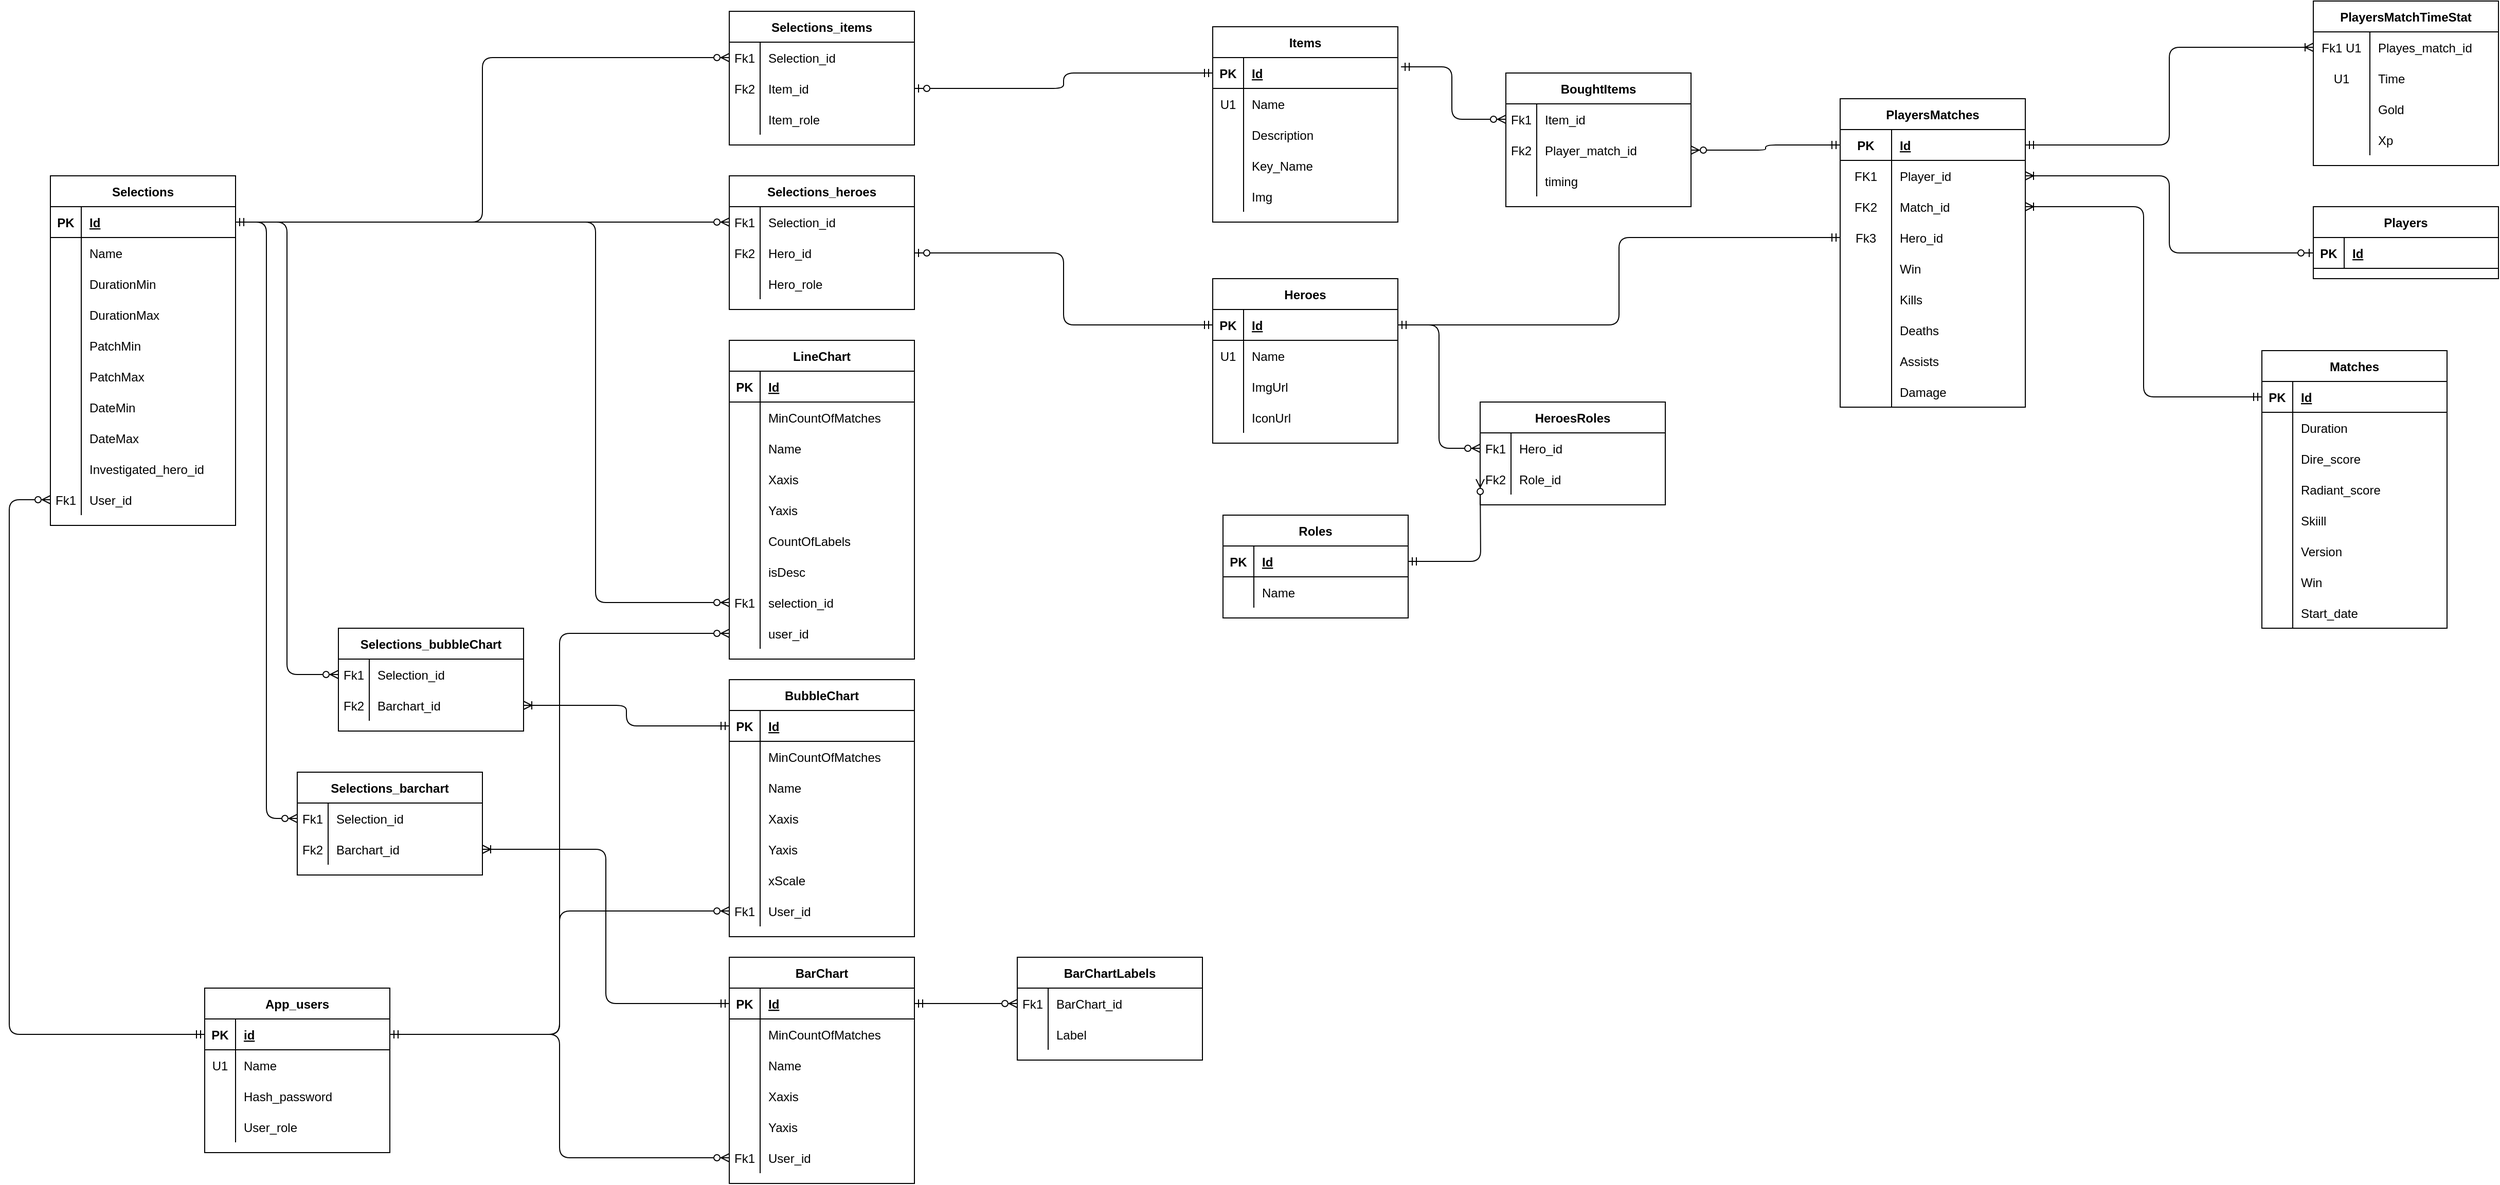 <mxfile version="13.9.9" type="device"><diagram id="R2lEEEUBdFMjLlhIrx00" name="Page-1"><mxGraphModel dx="4223" dy="967" grid="1" gridSize="10" guides="1" tooltips="1" connect="1" arrows="1" fold="1" page="1" pageScale="1" pageWidth="850" pageHeight="1100" math="0" shadow="0" extFonts="Permanent Marker^https://fonts.googleapis.com/css?family=Permanent+Marker"><root><mxCell id="0"/><mxCell id="1" parent="0"/><mxCell id="WoYqYPRkl35kHvXo1Q6_-4" value="Matches" style="shape=table;startSize=30;container=1;collapsible=1;childLayout=tableLayout;fixedRows=1;rowLines=0;fontStyle=1;align=center;resizeLast=1;" parent="1" vertex="1"><mxGeometry x="310" y="370" width="180" height="270" as="geometry"/></mxCell><mxCell id="WoYqYPRkl35kHvXo1Q6_-5" value="" style="shape=partialRectangle;collapsible=0;dropTarget=0;pointerEvents=0;fillColor=none;top=0;left=0;bottom=1;right=0;points=[[0,0.5],[1,0.5]];portConstraint=eastwest;" parent="WoYqYPRkl35kHvXo1Q6_-4" vertex="1"><mxGeometry y="30" width="180" height="30" as="geometry"/></mxCell><mxCell id="WoYqYPRkl35kHvXo1Q6_-6" value="PK" style="shape=partialRectangle;connectable=0;fillColor=none;top=0;left=0;bottom=0;right=0;fontStyle=1;overflow=hidden;" parent="WoYqYPRkl35kHvXo1Q6_-5" vertex="1"><mxGeometry width="30" height="30" as="geometry"/></mxCell><mxCell id="WoYqYPRkl35kHvXo1Q6_-7" value="Id" style="shape=partialRectangle;connectable=0;fillColor=none;top=0;left=0;bottom=0;right=0;align=left;spacingLeft=6;fontStyle=5;overflow=hidden;" parent="WoYqYPRkl35kHvXo1Q6_-5" vertex="1"><mxGeometry x="30" width="150" height="30" as="geometry"/></mxCell><mxCell id="WoYqYPRkl35kHvXo1Q6_-8" value="" style="shape=partialRectangle;collapsible=0;dropTarget=0;pointerEvents=0;fillColor=none;top=0;left=0;bottom=0;right=0;points=[[0,0.5],[1,0.5]];portConstraint=eastwest;" parent="WoYqYPRkl35kHvXo1Q6_-4" vertex="1"><mxGeometry y="60" width="180" height="30" as="geometry"/></mxCell><mxCell id="WoYqYPRkl35kHvXo1Q6_-9" value="" style="shape=partialRectangle;connectable=0;fillColor=none;top=0;left=0;bottom=0;right=0;editable=1;overflow=hidden;" parent="WoYqYPRkl35kHvXo1Q6_-8" vertex="1"><mxGeometry width="30" height="30" as="geometry"/></mxCell><mxCell id="WoYqYPRkl35kHvXo1Q6_-10" value="Duration" style="shape=partialRectangle;connectable=0;fillColor=none;top=0;left=0;bottom=0;right=0;align=left;spacingLeft=6;overflow=hidden;" parent="WoYqYPRkl35kHvXo1Q6_-8" vertex="1"><mxGeometry x="30" width="150" height="30" as="geometry"/></mxCell><mxCell id="WoYqYPRkl35kHvXo1Q6_-11" value="" style="shape=partialRectangle;collapsible=0;dropTarget=0;pointerEvents=0;fillColor=none;top=0;left=0;bottom=0;right=0;points=[[0,0.5],[1,0.5]];portConstraint=eastwest;" parent="WoYqYPRkl35kHvXo1Q6_-4" vertex="1"><mxGeometry y="90" width="180" height="30" as="geometry"/></mxCell><mxCell id="WoYqYPRkl35kHvXo1Q6_-12" value="" style="shape=partialRectangle;connectable=0;fillColor=none;top=0;left=0;bottom=0;right=0;editable=1;overflow=hidden;" parent="WoYqYPRkl35kHvXo1Q6_-11" vertex="1"><mxGeometry width="30" height="30" as="geometry"/></mxCell><mxCell id="WoYqYPRkl35kHvXo1Q6_-13" value="Dire_score" style="shape=partialRectangle;connectable=0;fillColor=none;top=0;left=0;bottom=0;right=0;align=left;spacingLeft=6;overflow=hidden;" parent="WoYqYPRkl35kHvXo1Q6_-11" vertex="1"><mxGeometry x="30" width="150" height="30" as="geometry"/></mxCell><mxCell id="WoYqYPRkl35kHvXo1Q6_-14" value="" style="shape=partialRectangle;collapsible=0;dropTarget=0;pointerEvents=0;fillColor=none;top=0;left=0;bottom=0;right=0;points=[[0,0.5],[1,0.5]];portConstraint=eastwest;" parent="WoYqYPRkl35kHvXo1Q6_-4" vertex="1"><mxGeometry y="120" width="180" height="30" as="geometry"/></mxCell><mxCell id="WoYqYPRkl35kHvXo1Q6_-15" value="" style="shape=partialRectangle;connectable=0;fillColor=none;top=0;left=0;bottom=0;right=0;editable=1;overflow=hidden;" parent="WoYqYPRkl35kHvXo1Q6_-14" vertex="1"><mxGeometry width="30" height="30" as="geometry"/></mxCell><mxCell id="WoYqYPRkl35kHvXo1Q6_-16" value="Radiant_score" style="shape=partialRectangle;connectable=0;fillColor=none;top=0;left=0;bottom=0;right=0;align=left;spacingLeft=6;overflow=hidden;" parent="WoYqYPRkl35kHvXo1Q6_-14" vertex="1"><mxGeometry x="30" width="150" height="30" as="geometry"/></mxCell><mxCell id="WoYqYPRkl35kHvXo1Q6_-22" value="" style="shape=partialRectangle;collapsible=0;dropTarget=0;pointerEvents=0;fillColor=none;top=0;left=0;bottom=0;right=0;points=[[0,0.5],[1,0.5]];portConstraint=eastwest;" parent="WoYqYPRkl35kHvXo1Q6_-4" vertex="1"><mxGeometry y="150" width="180" height="30" as="geometry"/></mxCell><mxCell id="WoYqYPRkl35kHvXo1Q6_-23" value="" style="shape=partialRectangle;connectable=0;fillColor=none;top=0;left=0;bottom=0;right=0;editable=1;overflow=hidden;" parent="WoYqYPRkl35kHvXo1Q6_-22" vertex="1"><mxGeometry width="30" height="30" as="geometry"/></mxCell><mxCell id="WoYqYPRkl35kHvXo1Q6_-24" value="Skiill" style="shape=partialRectangle;connectable=0;fillColor=none;top=0;left=0;bottom=0;right=0;align=left;spacingLeft=6;overflow=hidden;" parent="WoYqYPRkl35kHvXo1Q6_-22" vertex="1"><mxGeometry x="30" width="150" height="30" as="geometry"/></mxCell><mxCell id="WoYqYPRkl35kHvXo1Q6_-25" value="" style="shape=partialRectangle;collapsible=0;dropTarget=0;pointerEvents=0;fillColor=none;top=0;left=0;bottom=0;right=0;points=[[0,0.5],[1,0.5]];portConstraint=eastwest;" parent="WoYqYPRkl35kHvXo1Q6_-4" vertex="1"><mxGeometry y="180" width="180" height="30" as="geometry"/></mxCell><mxCell id="WoYqYPRkl35kHvXo1Q6_-26" value="" style="shape=partialRectangle;connectable=0;fillColor=none;top=0;left=0;bottom=0;right=0;editable=1;overflow=hidden;" parent="WoYqYPRkl35kHvXo1Q6_-25" vertex="1"><mxGeometry width="30" height="30" as="geometry"/></mxCell><mxCell id="WoYqYPRkl35kHvXo1Q6_-27" value="Version" style="shape=partialRectangle;connectable=0;fillColor=none;top=0;left=0;bottom=0;right=0;align=left;spacingLeft=6;overflow=hidden;" parent="WoYqYPRkl35kHvXo1Q6_-25" vertex="1"><mxGeometry x="30" width="150" height="30" as="geometry"/></mxCell><mxCell id="WoYqYPRkl35kHvXo1Q6_-28" value="" style="shape=partialRectangle;collapsible=0;dropTarget=0;pointerEvents=0;fillColor=none;top=0;left=0;bottom=0;right=0;points=[[0,0.5],[1,0.5]];portConstraint=eastwest;" parent="WoYqYPRkl35kHvXo1Q6_-4" vertex="1"><mxGeometry y="210" width="180" height="30" as="geometry"/></mxCell><mxCell id="WoYqYPRkl35kHvXo1Q6_-29" value="" style="shape=partialRectangle;connectable=0;fillColor=none;top=0;left=0;bottom=0;right=0;editable=1;overflow=hidden;" parent="WoYqYPRkl35kHvXo1Q6_-28" vertex="1"><mxGeometry width="30" height="30" as="geometry"/></mxCell><mxCell id="WoYqYPRkl35kHvXo1Q6_-30" value="Win" style="shape=partialRectangle;connectable=0;fillColor=none;top=0;left=0;bottom=0;right=0;align=left;spacingLeft=6;overflow=hidden;" parent="WoYqYPRkl35kHvXo1Q6_-28" vertex="1"><mxGeometry x="30" width="150" height="30" as="geometry"/></mxCell><mxCell id="WoYqYPRkl35kHvXo1Q6_-31" value="" style="shape=partialRectangle;collapsible=0;dropTarget=0;pointerEvents=0;fillColor=none;top=0;left=0;bottom=0;right=0;points=[[0,0.5],[1,0.5]];portConstraint=eastwest;" parent="WoYqYPRkl35kHvXo1Q6_-4" vertex="1"><mxGeometry y="240" width="180" height="30" as="geometry"/></mxCell><mxCell id="WoYqYPRkl35kHvXo1Q6_-32" value="" style="shape=partialRectangle;connectable=0;fillColor=none;top=0;left=0;bottom=0;right=0;editable=1;overflow=hidden;" parent="WoYqYPRkl35kHvXo1Q6_-31" vertex="1"><mxGeometry width="30" height="30" as="geometry"/></mxCell><mxCell id="WoYqYPRkl35kHvXo1Q6_-33" value="Start_date" style="shape=partialRectangle;connectable=0;fillColor=none;top=0;left=0;bottom=0;right=0;align=left;spacingLeft=6;overflow=hidden;" parent="WoYqYPRkl35kHvXo1Q6_-31" vertex="1"><mxGeometry x="30" width="150" height="30" as="geometry"/></mxCell><mxCell id="WoYqYPRkl35kHvXo1Q6_-38" value="Players" style="shape=table;startSize=30;container=1;collapsible=1;childLayout=tableLayout;fixedRows=1;rowLines=0;fontStyle=1;align=center;resizeLast=1;" parent="1" vertex="1"><mxGeometry x="360" y="230" width="180" height="70" as="geometry"/></mxCell><mxCell id="WoYqYPRkl35kHvXo1Q6_-39" value="" style="shape=partialRectangle;collapsible=0;dropTarget=0;pointerEvents=0;fillColor=none;top=0;left=0;bottom=1;right=0;points=[[0,0.5],[1,0.5]];portConstraint=eastwest;" parent="WoYqYPRkl35kHvXo1Q6_-38" vertex="1"><mxGeometry y="30" width="180" height="30" as="geometry"/></mxCell><mxCell id="WoYqYPRkl35kHvXo1Q6_-40" value="PK" style="shape=partialRectangle;connectable=0;fillColor=none;top=0;left=0;bottom=0;right=0;fontStyle=1;overflow=hidden;" parent="WoYqYPRkl35kHvXo1Q6_-39" vertex="1"><mxGeometry width="30" height="30" as="geometry"/></mxCell><mxCell id="WoYqYPRkl35kHvXo1Q6_-41" value="Id" style="shape=partialRectangle;connectable=0;fillColor=none;top=0;left=0;bottom=0;right=0;align=left;spacingLeft=6;fontStyle=5;overflow=hidden;" parent="WoYqYPRkl35kHvXo1Q6_-39" vertex="1"><mxGeometry x="30" width="150" height="30" as="geometry"/></mxCell><mxCell id="WoYqYPRkl35kHvXo1Q6_-51" value="PlayersMatches" style="shape=table;startSize=30;container=1;collapsible=1;childLayout=tableLayout;fixedRows=1;rowLines=0;fontStyle=1;align=center;resizeLast=1;" parent="1" vertex="1"><mxGeometry x="-100" y="125" width="180" height="300" as="geometry"/></mxCell><mxCell id="WoYqYPRkl35kHvXo1Q6_-52" value="" style="shape=partialRectangle;collapsible=0;dropTarget=0;pointerEvents=0;fillColor=none;top=0;left=0;bottom=1;right=0;points=[[0,0.5],[1,0.5]];portConstraint=eastwest;" parent="WoYqYPRkl35kHvXo1Q6_-51" vertex="1"><mxGeometry y="30" width="180" height="30" as="geometry"/></mxCell><mxCell id="WoYqYPRkl35kHvXo1Q6_-53" value="PK" style="shape=partialRectangle;connectable=0;fillColor=none;top=0;left=0;bottom=0;right=0;fontStyle=1;overflow=hidden;" parent="WoYqYPRkl35kHvXo1Q6_-52" vertex="1"><mxGeometry width="50" height="30" as="geometry"/></mxCell><mxCell id="WoYqYPRkl35kHvXo1Q6_-54" value="Id" style="shape=partialRectangle;connectable=0;fillColor=none;top=0;left=0;bottom=0;right=0;align=left;spacingLeft=6;fontStyle=5;overflow=hidden;" parent="WoYqYPRkl35kHvXo1Q6_-52" vertex="1"><mxGeometry x="50" width="130" height="30" as="geometry"/></mxCell><mxCell id="WoYqYPRkl35kHvXo1Q6_-55" value="" style="shape=partialRectangle;collapsible=0;dropTarget=0;pointerEvents=0;fillColor=none;top=0;left=0;bottom=0;right=0;points=[[0,0.5],[1,0.5]];portConstraint=eastwest;" parent="WoYqYPRkl35kHvXo1Q6_-51" vertex="1"><mxGeometry y="60" width="180" height="30" as="geometry"/></mxCell><mxCell id="WoYqYPRkl35kHvXo1Q6_-56" value="FK1" style="shape=partialRectangle;connectable=0;fillColor=none;top=0;left=0;bottom=0;right=0;editable=1;overflow=hidden;" parent="WoYqYPRkl35kHvXo1Q6_-55" vertex="1"><mxGeometry width="50" height="30" as="geometry"/></mxCell><mxCell id="WoYqYPRkl35kHvXo1Q6_-57" value="Player_id" style="shape=partialRectangle;connectable=0;fillColor=none;top=0;left=0;bottom=0;right=0;align=left;spacingLeft=6;overflow=hidden;" parent="WoYqYPRkl35kHvXo1Q6_-55" vertex="1"><mxGeometry x="50" width="130" height="30" as="geometry"/></mxCell><mxCell id="WoYqYPRkl35kHvXo1Q6_-58" value="" style="shape=partialRectangle;collapsible=0;dropTarget=0;pointerEvents=0;fillColor=none;top=0;left=0;bottom=0;right=0;points=[[0,0.5],[1,0.5]];portConstraint=eastwest;" parent="WoYqYPRkl35kHvXo1Q6_-51" vertex="1"><mxGeometry y="90" width="180" height="30" as="geometry"/></mxCell><mxCell id="WoYqYPRkl35kHvXo1Q6_-59" value="FK2" style="shape=partialRectangle;connectable=0;fillColor=none;top=0;left=0;bottom=0;right=0;editable=1;overflow=hidden;" parent="WoYqYPRkl35kHvXo1Q6_-58" vertex="1"><mxGeometry width="50" height="30" as="geometry"/></mxCell><mxCell id="WoYqYPRkl35kHvXo1Q6_-60" value="Match_id" style="shape=partialRectangle;connectable=0;fillColor=none;top=0;left=0;bottom=0;right=0;align=left;spacingLeft=6;overflow=hidden;" parent="WoYqYPRkl35kHvXo1Q6_-58" vertex="1"><mxGeometry x="50" width="130" height="30" as="geometry"/></mxCell><mxCell id="WoYqYPRkl35kHvXo1Q6_-61" value="" style="shape=partialRectangle;collapsible=0;dropTarget=0;pointerEvents=0;fillColor=none;top=0;left=0;bottom=0;right=0;points=[[0,0.5],[1,0.5]];portConstraint=eastwest;" parent="WoYqYPRkl35kHvXo1Q6_-51" vertex="1"><mxGeometry y="120" width="180" height="30" as="geometry"/></mxCell><mxCell id="WoYqYPRkl35kHvXo1Q6_-62" value="Fk3" style="shape=partialRectangle;connectable=0;fillColor=none;top=0;left=0;bottom=0;right=0;editable=1;overflow=hidden;" parent="WoYqYPRkl35kHvXo1Q6_-61" vertex="1"><mxGeometry width="50" height="30" as="geometry"/></mxCell><mxCell id="WoYqYPRkl35kHvXo1Q6_-63" value="Hero_id" style="shape=partialRectangle;connectable=0;fillColor=none;top=0;left=0;bottom=0;right=0;align=left;spacingLeft=6;overflow=hidden;" parent="WoYqYPRkl35kHvXo1Q6_-61" vertex="1"><mxGeometry x="50" width="130" height="30" as="geometry"/></mxCell><mxCell id="WoYqYPRkl35kHvXo1Q6_-65" value="" style="shape=partialRectangle;collapsible=0;dropTarget=0;pointerEvents=0;fillColor=none;top=0;left=0;bottom=0;right=0;points=[[0,0.5],[1,0.5]];portConstraint=eastwest;" parent="WoYqYPRkl35kHvXo1Q6_-51" vertex="1"><mxGeometry y="150" width="180" height="30" as="geometry"/></mxCell><mxCell id="WoYqYPRkl35kHvXo1Q6_-66" value="" style="shape=partialRectangle;connectable=0;fillColor=none;top=0;left=0;bottom=0;right=0;editable=1;overflow=hidden;" parent="WoYqYPRkl35kHvXo1Q6_-65" vertex="1"><mxGeometry width="50" height="30" as="geometry"/></mxCell><mxCell id="WoYqYPRkl35kHvXo1Q6_-67" value="Win" style="shape=partialRectangle;connectable=0;fillColor=none;top=0;left=0;bottom=0;right=0;align=left;spacingLeft=6;overflow=hidden;" parent="WoYqYPRkl35kHvXo1Q6_-65" vertex="1"><mxGeometry x="50" width="130" height="30" as="geometry"/></mxCell><mxCell id="WoYqYPRkl35kHvXo1Q6_-68" value="" style="shape=partialRectangle;collapsible=0;dropTarget=0;pointerEvents=0;fillColor=none;top=0;left=0;bottom=0;right=0;points=[[0,0.5],[1,0.5]];portConstraint=eastwest;" parent="WoYqYPRkl35kHvXo1Q6_-51" vertex="1"><mxGeometry y="180" width="180" height="30" as="geometry"/></mxCell><mxCell id="WoYqYPRkl35kHvXo1Q6_-69" value="" style="shape=partialRectangle;connectable=0;fillColor=none;top=0;left=0;bottom=0;right=0;editable=1;overflow=hidden;" parent="WoYqYPRkl35kHvXo1Q6_-68" vertex="1"><mxGeometry width="50" height="30" as="geometry"/></mxCell><mxCell id="WoYqYPRkl35kHvXo1Q6_-70" value="Kills" style="shape=partialRectangle;connectable=0;fillColor=none;top=0;left=0;bottom=0;right=0;align=left;spacingLeft=6;overflow=hidden;" parent="WoYqYPRkl35kHvXo1Q6_-68" vertex="1"><mxGeometry x="50" width="130" height="30" as="geometry"/></mxCell><mxCell id="WoYqYPRkl35kHvXo1Q6_-71" value="" style="shape=partialRectangle;collapsible=0;dropTarget=0;pointerEvents=0;fillColor=none;top=0;left=0;bottom=0;right=0;points=[[0,0.5],[1,0.5]];portConstraint=eastwest;" parent="WoYqYPRkl35kHvXo1Q6_-51" vertex="1"><mxGeometry y="210" width="180" height="30" as="geometry"/></mxCell><mxCell id="WoYqYPRkl35kHvXo1Q6_-72" value="" style="shape=partialRectangle;connectable=0;fillColor=none;top=0;left=0;bottom=0;right=0;editable=1;overflow=hidden;" parent="WoYqYPRkl35kHvXo1Q6_-71" vertex="1"><mxGeometry width="50" height="30" as="geometry"/></mxCell><mxCell id="WoYqYPRkl35kHvXo1Q6_-73" value="Deaths" style="shape=partialRectangle;connectable=0;fillColor=none;top=0;left=0;bottom=0;right=0;align=left;spacingLeft=6;overflow=hidden;" parent="WoYqYPRkl35kHvXo1Q6_-71" vertex="1"><mxGeometry x="50" width="130" height="30" as="geometry"/></mxCell><mxCell id="WoYqYPRkl35kHvXo1Q6_-74" value="" style="shape=partialRectangle;collapsible=0;dropTarget=0;pointerEvents=0;fillColor=none;top=0;left=0;bottom=0;right=0;points=[[0,0.5],[1,0.5]];portConstraint=eastwest;" parent="WoYqYPRkl35kHvXo1Q6_-51" vertex="1"><mxGeometry y="240" width="180" height="30" as="geometry"/></mxCell><mxCell id="WoYqYPRkl35kHvXo1Q6_-75" value="" style="shape=partialRectangle;connectable=0;fillColor=none;top=0;left=0;bottom=0;right=0;editable=1;overflow=hidden;" parent="WoYqYPRkl35kHvXo1Q6_-74" vertex="1"><mxGeometry width="50" height="30" as="geometry"/></mxCell><mxCell id="WoYqYPRkl35kHvXo1Q6_-76" value="Assists" style="shape=partialRectangle;connectable=0;fillColor=none;top=0;left=0;bottom=0;right=0;align=left;spacingLeft=6;overflow=hidden;" parent="WoYqYPRkl35kHvXo1Q6_-74" vertex="1"><mxGeometry x="50" width="130" height="30" as="geometry"/></mxCell><mxCell id="WoYqYPRkl35kHvXo1Q6_-93" value="" style="shape=partialRectangle;collapsible=0;dropTarget=0;pointerEvents=0;fillColor=none;top=0;left=0;bottom=0;right=0;points=[[0,0.5],[1,0.5]];portConstraint=eastwest;" parent="WoYqYPRkl35kHvXo1Q6_-51" vertex="1"><mxGeometry y="270" width="180" height="30" as="geometry"/></mxCell><mxCell id="WoYqYPRkl35kHvXo1Q6_-94" value="" style="shape=partialRectangle;connectable=0;fillColor=none;top=0;left=0;bottom=0;right=0;editable=1;overflow=hidden;" parent="WoYqYPRkl35kHvXo1Q6_-93" vertex="1"><mxGeometry width="50" height="30" as="geometry"/></mxCell><mxCell id="WoYqYPRkl35kHvXo1Q6_-95" value="Damage" style="shape=partialRectangle;connectable=0;fillColor=none;top=0;left=0;bottom=0;right=0;align=left;spacingLeft=6;overflow=hidden;" parent="WoYqYPRkl35kHvXo1Q6_-93" vertex="1"><mxGeometry x="50" width="130" height="30" as="geometry"/></mxCell><mxCell id="WoYqYPRkl35kHvXo1Q6_-79" value="Heroes" style="shape=table;startSize=30;container=1;collapsible=1;childLayout=tableLayout;fixedRows=1;rowLines=0;fontStyle=1;align=center;resizeLast=1;" parent="1" vertex="1"><mxGeometry x="-710" y="300" width="180" height="160" as="geometry"/></mxCell><mxCell id="WoYqYPRkl35kHvXo1Q6_-80" value="" style="shape=partialRectangle;collapsible=0;dropTarget=0;pointerEvents=0;fillColor=none;top=0;left=0;bottom=1;right=0;points=[[0,0.5],[1,0.5]];portConstraint=eastwest;" parent="WoYqYPRkl35kHvXo1Q6_-79" vertex="1"><mxGeometry y="30" width="180" height="30" as="geometry"/></mxCell><mxCell id="WoYqYPRkl35kHvXo1Q6_-81" value="PK" style="shape=partialRectangle;connectable=0;fillColor=none;top=0;left=0;bottom=0;right=0;fontStyle=1;overflow=hidden;" parent="WoYqYPRkl35kHvXo1Q6_-80" vertex="1"><mxGeometry width="30" height="30" as="geometry"/></mxCell><mxCell id="WoYqYPRkl35kHvXo1Q6_-82" value="Id" style="shape=partialRectangle;connectable=0;fillColor=none;top=0;left=0;bottom=0;right=0;align=left;spacingLeft=6;fontStyle=5;overflow=hidden;" parent="WoYqYPRkl35kHvXo1Q6_-80" vertex="1"><mxGeometry x="30" width="150" height="30" as="geometry"/></mxCell><mxCell id="WoYqYPRkl35kHvXo1Q6_-83" value="" style="shape=partialRectangle;collapsible=0;dropTarget=0;pointerEvents=0;fillColor=none;top=0;left=0;bottom=0;right=0;points=[[0,0.5],[1,0.5]];portConstraint=eastwest;" parent="WoYqYPRkl35kHvXo1Q6_-79" vertex="1"><mxGeometry y="60" width="180" height="30" as="geometry"/></mxCell><mxCell id="WoYqYPRkl35kHvXo1Q6_-84" value="U1" style="shape=partialRectangle;connectable=0;fillColor=none;top=0;left=0;bottom=0;right=0;editable=1;overflow=hidden;" parent="WoYqYPRkl35kHvXo1Q6_-83" vertex="1"><mxGeometry width="30" height="30" as="geometry"/></mxCell><mxCell id="WoYqYPRkl35kHvXo1Q6_-85" value="Name" style="shape=partialRectangle;connectable=0;fillColor=none;top=0;left=0;bottom=0;right=0;align=left;spacingLeft=6;overflow=hidden;" parent="WoYqYPRkl35kHvXo1Q6_-83" vertex="1"><mxGeometry x="30" width="150" height="30" as="geometry"/></mxCell><mxCell id="WoYqYPRkl35kHvXo1Q6_-86" value="" style="shape=partialRectangle;collapsible=0;dropTarget=0;pointerEvents=0;fillColor=none;top=0;left=0;bottom=0;right=0;points=[[0,0.5],[1,0.5]];portConstraint=eastwest;" parent="WoYqYPRkl35kHvXo1Q6_-79" vertex="1"><mxGeometry y="90" width="180" height="30" as="geometry"/></mxCell><mxCell id="WoYqYPRkl35kHvXo1Q6_-87" value="" style="shape=partialRectangle;connectable=0;fillColor=none;top=0;left=0;bottom=0;right=0;editable=1;overflow=hidden;" parent="WoYqYPRkl35kHvXo1Q6_-86" vertex="1"><mxGeometry width="30" height="30" as="geometry"/></mxCell><mxCell id="WoYqYPRkl35kHvXo1Q6_-88" value="ImgUrl" style="shape=partialRectangle;connectable=0;fillColor=none;top=0;left=0;bottom=0;right=0;align=left;spacingLeft=6;overflow=hidden;" parent="WoYqYPRkl35kHvXo1Q6_-86" vertex="1"><mxGeometry x="30" width="150" height="30" as="geometry"/></mxCell><mxCell id="WoYqYPRkl35kHvXo1Q6_-89" value="" style="shape=partialRectangle;collapsible=0;dropTarget=0;pointerEvents=0;fillColor=none;top=0;left=0;bottom=0;right=0;points=[[0,0.5],[1,0.5]];portConstraint=eastwest;" parent="WoYqYPRkl35kHvXo1Q6_-79" vertex="1"><mxGeometry y="120" width="180" height="30" as="geometry"/></mxCell><mxCell id="WoYqYPRkl35kHvXo1Q6_-90" value="" style="shape=partialRectangle;connectable=0;fillColor=none;top=0;left=0;bottom=0;right=0;editable=1;overflow=hidden;" parent="WoYqYPRkl35kHvXo1Q6_-89" vertex="1"><mxGeometry width="30" height="30" as="geometry"/></mxCell><mxCell id="WoYqYPRkl35kHvXo1Q6_-91" value="IconUrl" style="shape=partialRectangle;connectable=0;fillColor=none;top=0;left=0;bottom=0;right=0;align=left;spacingLeft=6;overflow=hidden;" parent="WoYqYPRkl35kHvXo1Q6_-89" vertex="1"><mxGeometry x="30" width="150" height="30" as="geometry"/></mxCell><mxCell id="WoYqYPRkl35kHvXo1Q6_-96" value="BoughtItems" style="shape=table;startSize=30;container=1;collapsible=1;childLayout=tableLayout;fixedRows=1;rowLines=0;fontStyle=1;align=center;resizeLast=1;" parent="1" vertex="1"><mxGeometry x="-425" y="100" width="180" height="130" as="geometry"/></mxCell><mxCell id="WoYqYPRkl35kHvXo1Q6_-100" value="" style="shape=partialRectangle;collapsible=0;dropTarget=0;pointerEvents=0;fillColor=none;top=0;left=0;bottom=0;right=0;points=[[0,0.5],[1,0.5]];portConstraint=eastwest;" parent="WoYqYPRkl35kHvXo1Q6_-96" vertex="1"><mxGeometry y="30" width="180" height="30" as="geometry"/></mxCell><mxCell id="WoYqYPRkl35kHvXo1Q6_-101" value="Fk1" style="shape=partialRectangle;connectable=0;fillColor=none;top=0;left=0;bottom=0;right=0;editable=1;overflow=hidden;" parent="WoYqYPRkl35kHvXo1Q6_-100" vertex="1"><mxGeometry width="30" height="30" as="geometry"/></mxCell><mxCell id="WoYqYPRkl35kHvXo1Q6_-102" value="Item_id" style="shape=partialRectangle;connectable=0;fillColor=none;top=0;left=0;bottom=0;right=0;align=left;spacingLeft=6;overflow=hidden;" parent="WoYqYPRkl35kHvXo1Q6_-100" vertex="1"><mxGeometry x="30" width="150" height="30" as="geometry"/></mxCell><mxCell id="WoYqYPRkl35kHvXo1Q6_-103" value="" style="shape=partialRectangle;collapsible=0;dropTarget=0;pointerEvents=0;fillColor=none;top=0;left=0;bottom=0;right=0;points=[[0,0.5],[1,0.5]];portConstraint=eastwest;" parent="WoYqYPRkl35kHvXo1Q6_-96" vertex="1"><mxGeometry y="60" width="180" height="30" as="geometry"/></mxCell><mxCell id="WoYqYPRkl35kHvXo1Q6_-104" value="Fk2" style="shape=partialRectangle;connectable=0;fillColor=none;top=0;left=0;bottom=0;right=0;editable=1;overflow=hidden;" parent="WoYqYPRkl35kHvXo1Q6_-103" vertex="1"><mxGeometry width="30" height="30" as="geometry"/></mxCell><mxCell id="WoYqYPRkl35kHvXo1Q6_-105" value="Player_match_id" style="shape=partialRectangle;connectable=0;fillColor=none;top=0;left=0;bottom=0;right=0;align=left;spacingLeft=6;overflow=hidden;" parent="WoYqYPRkl35kHvXo1Q6_-103" vertex="1"><mxGeometry x="30" width="150" height="30" as="geometry"/></mxCell><mxCell id="WoYqYPRkl35kHvXo1Q6_-106" value="" style="shape=partialRectangle;collapsible=0;dropTarget=0;pointerEvents=0;fillColor=none;top=0;left=0;bottom=0;right=0;points=[[0,0.5],[1,0.5]];portConstraint=eastwest;" parent="WoYqYPRkl35kHvXo1Q6_-96" vertex="1"><mxGeometry y="90" width="180" height="30" as="geometry"/></mxCell><mxCell id="WoYqYPRkl35kHvXo1Q6_-107" value="" style="shape=partialRectangle;connectable=0;fillColor=none;top=0;left=0;bottom=0;right=0;editable=1;overflow=hidden;" parent="WoYqYPRkl35kHvXo1Q6_-106" vertex="1"><mxGeometry width="30" height="30" as="geometry"/></mxCell><mxCell id="WoYqYPRkl35kHvXo1Q6_-108" value="timing" style="shape=partialRectangle;connectable=0;fillColor=none;top=0;left=0;bottom=0;right=0;align=left;spacingLeft=6;overflow=hidden;" parent="WoYqYPRkl35kHvXo1Q6_-106" vertex="1"><mxGeometry x="30" width="150" height="30" as="geometry"/></mxCell><mxCell id="WoYqYPRkl35kHvXo1Q6_-111" value="Items" style="shape=table;startSize=30;container=1;collapsible=1;childLayout=tableLayout;fixedRows=1;rowLines=0;fontStyle=1;align=center;resizeLast=1;" parent="1" vertex="1"><mxGeometry x="-710" y="55" width="180" height="190" as="geometry"/></mxCell><mxCell id="WoYqYPRkl35kHvXo1Q6_-112" value="" style="shape=partialRectangle;collapsible=0;dropTarget=0;pointerEvents=0;fillColor=none;top=0;left=0;bottom=1;right=0;points=[[0,0.5],[1,0.5]];portConstraint=eastwest;" parent="WoYqYPRkl35kHvXo1Q6_-111" vertex="1"><mxGeometry y="30" width="180" height="30" as="geometry"/></mxCell><mxCell id="WoYqYPRkl35kHvXo1Q6_-113" value="PK" style="shape=partialRectangle;connectable=0;fillColor=none;top=0;left=0;bottom=0;right=0;fontStyle=1;overflow=hidden;" parent="WoYqYPRkl35kHvXo1Q6_-112" vertex="1"><mxGeometry width="30" height="30" as="geometry"/></mxCell><mxCell id="WoYqYPRkl35kHvXo1Q6_-114" value="Id" style="shape=partialRectangle;connectable=0;fillColor=none;top=0;left=0;bottom=0;right=0;align=left;spacingLeft=6;fontStyle=5;overflow=hidden;" parent="WoYqYPRkl35kHvXo1Q6_-112" vertex="1"><mxGeometry x="30" width="150" height="30" as="geometry"/></mxCell><mxCell id="WoYqYPRkl35kHvXo1Q6_-115" value="" style="shape=partialRectangle;collapsible=0;dropTarget=0;pointerEvents=0;fillColor=none;top=0;left=0;bottom=0;right=0;points=[[0,0.5],[1,0.5]];portConstraint=eastwest;" parent="WoYqYPRkl35kHvXo1Q6_-111" vertex="1"><mxGeometry y="60" width="180" height="30" as="geometry"/></mxCell><mxCell id="WoYqYPRkl35kHvXo1Q6_-116" value="U1" style="shape=partialRectangle;connectable=0;fillColor=none;top=0;left=0;bottom=0;right=0;editable=1;overflow=hidden;" parent="WoYqYPRkl35kHvXo1Q6_-115" vertex="1"><mxGeometry width="30" height="30" as="geometry"/></mxCell><mxCell id="WoYqYPRkl35kHvXo1Q6_-117" value="Name" style="shape=partialRectangle;connectable=0;fillColor=none;top=0;left=0;bottom=0;right=0;align=left;spacingLeft=6;overflow=hidden;" parent="WoYqYPRkl35kHvXo1Q6_-115" vertex="1"><mxGeometry x="30" width="150" height="30" as="geometry"/></mxCell><mxCell id="WoYqYPRkl35kHvXo1Q6_-118" value="" style="shape=partialRectangle;collapsible=0;dropTarget=0;pointerEvents=0;fillColor=none;top=0;left=0;bottom=0;right=0;points=[[0,0.5],[1,0.5]];portConstraint=eastwest;" parent="WoYqYPRkl35kHvXo1Q6_-111" vertex="1"><mxGeometry y="90" width="180" height="30" as="geometry"/></mxCell><mxCell id="WoYqYPRkl35kHvXo1Q6_-119" value="" style="shape=partialRectangle;connectable=0;fillColor=none;top=0;left=0;bottom=0;right=0;editable=1;overflow=hidden;" parent="WoYqYPRkl35kHvXo1Q6_-118" vertex="1"><mxGeometry width="30" height="30" as="geometry"/></mxCell><mxCell id="WoYqYPRkl35kHvXo1Q6_-120" value="Description" style="shape=partialRectangle;connectable=0;fillColor=none;top=0;left=0;bottom=0;right=0;align=left;spacingLeft=6;overflow=hidden;" parent="WoYqYPRkl35kHvXo1Q6_-118" vertex="1"><mxGeometry x="30" width="150" height="30" as="geometry"/></mxCell><mxCell id="WoYqYPRkl35kHvXo1Q6_-121" value="" style="shape=partialRectangle;collapsible=0;dropTarget=0;pointerEvents=0;fillColor=none;top=0;left=0;bottom=0;right=0;points=[[0,0.5],[1,0.5]];portConstraint=eastwest;" parent="WoYqYPRkl35kHvXo1Q6_-111" vertex="1"><mxGeometry y="120" width="180" height="30" as="geometry"/></mxCell><mxCell id="WoYqYPRkl35kHvXo1Q6_-122" value="" style="shape=partialRectangle;connectable=0;fillColor=none;top=0;left=0;bottom=0;right=0;editable=1;overflow=hidden;" parent="WoYqYPRkl35kHvXo1Q6_-121" vertex="1"><mxGeometry width="30" height="30" as="geometry"/></mxCell><mxCell id="WoYqYPRkl35kHvXo1Q6_-123" value="Key_Name" style="shape=partialRectangle;connectable=0;fillColor=none;top=0;left=0;bottom=0;right=0;align=left;spacingLeft=6;overflow=hidden;" parent="WoYqYPRkl35kHvXo1Q6_-121" vertex="1"><mxGeometry x="30" width="150" height="30" as="geometry"/></mxCell><mxCell id="WoYqYPRkl35kHvXo1Q6_-124" value="" style="shape=partialRectangle;collapsible=0;dropTarget=0;pointerEvents=0;fillColor=none;top=0;left=0;bottom=0;right=0;points=[[0,0.5],[1,0.5]];portConstraint=eastwest;" parent="WoYqYPRkl35kHvXo1Q6_-111" vertex="1"><mxGeometry y="150" width="180" height="30" as="geometry"/></mxCell><mxCell id="WoYqYPRkl35kHvXo1Q6_-125" value="" style="shape=partialRectangle;connectable=0;fillColor=none;top=0;left=0;bottom=0;right=0;editable=1;overflow=hidden;" parent="WoYqYPRkl35kHvXo1Q6_-124" vertex="1"><mxGeometry width="30" height="30" as="geometry"/></mxCell><mxCell id="WoYqYPRkl35kHvXo1Q6_-126" value="Img" style="shape=partialRectangle;connectable=0;fillColor=none;top=0;left=0;bottom=0;right=0;align=left;spacingLeft=6;overflow=hidden;" parent="WoYqYPRkl35kHvXo1Q6_-124" vertex="1"><mxGeometry x="30" width="150" height="30" as="geometry"/></mxCell><mxCell id="WoYqYPRkl35kHvXo1Q6_-144" value="HeroesRoles" style="shape=table;startSize=30;container=1;collapsible=1;childLayout=tableLayout;fixedRows=1;rowLines=0;fontStyle=1;align=center;resizeLast=1;" parent="1" vertex="1"><mxGeometry x="-450" y="420" width="180" height="100" as="geometry"/></mxCell><mxCell id="WoYqYPRkl35kHvXo1Q6_-148" value="" style="shape=partialRectangle;collapsible=0;dropTarget=0;pointerEvents=0;fillColor=none;top=0;left=0;bottom=0;right=0;points=[[0,0.5],[1,0.5]];portConstraint=eastwest;" parent="WoYqYPRkl35kHvXo1Q6_-144" vertex="1"><mxGeometry y="30" width="180" height="30" as="geometry"/></mxCell><mxCell id="WoYqYPRkl35kHvXo1Q6_-149" value="Fk1" style="shape=partialRectangle;connectable=0;fillColor=none;top=0;left=0;bottom=0;right=0;editable=1;overflow=hidden;" parent="WoYqYPRkl35kHvXo1Q6_-148" vertex="1"><mxGeometry width="30" height="30" as="geometry"/></mxCell><mxCell id="WoYqYPRkl35kHvXo1Q6_-150" value="Hero_id" style="shape=partialRectangle;connectable=0;fillColor=none;top=0;left=0;bottom=0;right=0;align=left;spacingLeft=6;overflow=hidden;" parent="WoYqYPRkl35kHvXo1Q6_-148" vertex="1"><mxGeometry x="30" width="150" height="30" as="geometry"/></mxCell><mxCell id="WoYqYPRkl35kHvXo1Q6_-151" value="" style="shape=partialRectangle;collapsible=0;dropTarget=0;pointerEvents=0;fillColor=none;top=0;left=0;bottom=0;right=0;points=[[0,0.5],[1,0.5]];portConstraint=eastwest;" parent="WoYqYPRkl35kHvXo1Q6_-144" vertex="1"><mxGeometry y="60" width="180" height="30" as="geometry"/></mxCell><mxCell id="WoYqYPRkl35kHvXo1Q6_-152" value="Fk2" style="shape=partialRectangle;connectable=0;fillColor=none;top=0;left=0;bottom=0;right=0;editable=1;overflow=hidden;" parent="WoYqYPRkl35kHvXo1Q6_-151" vertex="1"><mxGeometry width="30" height="30" as="geometry"/></mxCell><mxCell id="WoYqYPRkl35kHvXo1Q6_-153" value="Role_id" style="shape=partialRectangle;connectable=0;fillColor=none;top=0;left=0;bottom=0;right=0;align=left;spacingLeft=6;overflow=hidden;" parent="WoYqYPRkl35kHvXo1Q6_-151" vertex="1"><mxGeometry x="30" width="150" height="30" as="geometry"/></mxCell><mxCell id="WoYqYPRkl35kHvXo1Q6_-157" value="Roles" style="shape=table;startSize=30;container=1;collapsible=1;childLayout=tableLayout;fixedRows=1;rowLines=0;fontStyle=1;align=center;resizeLast=1;" parent="1" vertex="1"><mxGeometry x="-700" y="530" width="180" height="100" as="geometry"/></mxCell><mxCell id="WoYqYPRkl35kHvXo1Q6_-158" value="" style="shape=partialRectangle;collapsible=0;dropTarget=0;pointerEvents=0;fillColor=none;top=0;left=0;bottom=1;right=0;points=[[0,0.5],[1,0.5]];portConstraint=eastwest;" parent="WoYqYPRkl35kHvXo1Q6_-157" vertex="1"><mxGeometry y="30" width="180" height="30" as="geometry"/></mxCell><mxCell id="WoYqYPRkl35kHvXo1Q6_-159" value="PK" style="shape=partialRectangle;connectable=0;fillColor=none;top=0;left=0;bottom=0;right=0;fontStyle=1;overflow=hidden;" parent="WoYqYPRkl35kHvXo1Q6_-158" vertex="1"><mxGeometry width="30" height="30" as="geometry"/></mxCell><mxCell id="WoYqYPRkl35kHvXo1Q6_-160" value="Id" style="shape=partialRectangle;connectable=0;fillColor=none;top=0;left=0;bottom=0;right=0;align=left;spacingLeft=6;fontStyle=5;overflow=hidden;" parent="WoYqYPRkl35kHvXo1Q6_-158" vertex="1"><mxGeometry x="30" width="150" height="30" as="geometry"/></mxCell><mxCell id="WoYqYPRkl35kHvXo1Q6_-161" value="" style="shape=partialRectangle;collapsible=0;dropTarget=0;pointerEvents=0;fillColor=none;top=0;left=0;bottom=0;right=0;points=[[0,0.5],[1,0.5]];portConstraint=eastwest;" parent="WoYqYPRkl35kHvXo1Q6_-157" vertex="1"><mxGeometry y="60" width="180" height="30" as="geometry"/></mxCell><mxCell id="WoYqYPRkl35kHvXo1Q6_-162" value="" style="shape=partialRectangle;connectable=0;fillColor=none;top=0;left=0;bottom=0;right=0;editable=1;overflow=hidden;" parent="WoYqYPRkl35kHvXo1Q6_-161" vertex="1"><mxGeometry width="30" height="30" as="geometry"/></mxCell><mxCell id="WoYqYPRkl35kHvXo1Q6_-163" value="Name" style="shape=partialRectangle;connectable=0;fillColor=none;top=0;left=0;bottom=0;right=0;align=left;spacingLeft=6;overflow=hidden;" parent="WoYqYPRkl35kHvXo1Q6_-161" vertex="1"><mxGeometry x="30" width="150" height="30" as="geometry"/></mxCell><mxCell id="WoYqYPRkl35kHvXo1Q6_-172" value="PlayersMatchTimeStat" style="shape=table;startSize=30;container=1;collapsible=1;childLayout=tableLayout;fixedRows=1;rowLines=0;fontStyle=1;align=center;resizeLast=1;" parent="1" vertex="1"><mxGeometry x="360" y="30" width="180" height="160" as="geometry"/></mxCell><mxCell id="WoYqYPRkl35kHvXo1Q6_-176" value="" style="shape=partialRectangle;collapsible=0;dropTarget=0;pointerEvents=0;fillColor=none;top=0;left=0;bottom=0;right=0;points=[[0,0.5],[1,0.5]];portConstraint=eastwest;" parent="WoYqYPRkl35kHvXo1Q6_-172" vertex="1"><mxGeometry y="30" width="180" height="30" as="geometry"/></mxCell><mxCell id="WoYqYPRkl35kHvXo1Q6_-177" value="Fk1 U1" style="shape=partialRectangle;connectable=0;fillColor=none;top=0;left=0;bottom=0;right=0;editable=1;overflow=hidden;" parent="WoYqYPRkl35kHvXo1Q6_-176" vertex="1"><mxGeometry width="55" height="30" as="geometry"/></mxCell><mxCell id="WoYqYPRkl35kHvXo1Q6_-178" value="Playes_match_id" style="shape=partialRectangle;connectable=0;fillColor=none;top=0;left=0;bottom=0;right=0;align=left;spacingLeft=6;overflow=hidden;" parent="WoYqYPRkl35kHvXo1Q6_-176" vertex="1"><mxGeometry x="55" width="125" height="30" as="geometry"/></mxCell><mxCell id="WoYqYPRkl35kHvXo1Q6_-179" value="" style="shape=partialRectangle;collapsible=0;dropTarget=0;pointerEvents=0;fillColor=none;top=0;left=0;bottom=0;right=0;points=[[0,0.5],[1,0.5]];portConstraint=eastwest;" parent="WoYqYPRkl35kHvXo1Q6_-172" vertex="1"><mxGeometry y="60" width="180" height="30" as="geometry"/></mxCell><mxCell id="WoYqYPRkl35kHvXo1Q6_-180" value="U1" style="shape=partialRectangle;connectable=0;fillColor=none;top=0;left=0;bottom=0;right=0;editable=1;overflow=hidden;" parent="WoYqYPRkl35kHvXo1Q6_-179" vertex="1"><mxGeometry width="55" height="30" as="geometry"/></mxCell><mxCell id="WoYqYPRkl35kHvXo1Q6_-181" value="Time" style="shape=partialRectangle;connectable=0;fillColor=none;top=0;left=0;bottom=0;right=0;align=left;spacingLeft=6;overflow=hidden;" parent="WoYqYPRkl35kHvXo1Q6_-179" vertex="1"><mxGeometry x="55" width="125" height="30" as="geometry"/></mxCell><mxCell id="WoYqYPRkl35kHvXo1Q6_-182" value="" style="shape=partialRectangle;collapsible=0;dropTarget=0;pointerEvents=0;fillColor=none;top=0;left=0;bottom=0;right=0;points=[[0,0.5],[1,0.5]];portConstraint=eastwest;" parent="WoYqYPRkl35kHvXo1Q6_-172" vertex="1"><mxGeometry y="90" width="180" height="30" as="geometry"/></mxCell><mxCell id="WoYqYPRkl35kHvXo1Q6_-183" value="" style="shape=partialRectangle;connectable=0;fillColor=none;top=0;left=0;bottom=0;right=0;editable=1;overflow=hidden;" parent="WoYqYPRkl35kHvXo1Q6_-182" vertex="1"><mxGeometry width="55" height="30" as="geometry"/></mxCell><mxCell id="WoYqYPRkl35kHvXo1Q6_-184" value="Gold" style="shape=partialRectangle;connectable=0;fillColor=none;top=0;left=0;bottom=0;right=0;align=left;spacingLeft=6;overflow=hidden;" parent="WoYqYPRkl35kHvXo1Q6_-182" vertex="1"><mxGeometry x="55" width="125" height="30" as="geometry"/></mxCell><mxCell id="WoYqYPRkl35kHvXo1Q6_-185" value="" style="shape=partialRectangle;collapsible=0;dropTarget=0;pointerEvents=0;fillColor=none;top=0;left=0;bottom=0;right=0;points=[[0,0.5],[1,0.5]];portConstraint=eastwest;" parent="WoYqYPRkl35kHvXo1Q6_-172" vertex="1"><mxGeometry y="120" width="180" height="30" as="geometry"/></mxCell><mxCell id="WoYqYPRkl35kHvXo1Q6_-186" value="" style="shape=partialRectangle;connectable=0;fillColor=none;top=0;left=0;bottom=0;right=0;editable=1;overflow=hidden;" parent="WoYqYPRkl35kHvXo1Q6_-185" vertex="1"><mxGeometry width="55" height="30" as="geometry"/></mxCell><mxCell id="WoYqYPRkl35kHvXo1Q6_-187" value="Xp" style="shape=partialRectangle;connectable=0;fillColor=none;top=0;left=0;bottom=0;right=0;align=left;spacingLeft=6;overflow=hidden;" parent="WoYqYPRkl35kHvXo1Q6_-185" vertex="1"><mxGeometry x="55" width="125" height="30" as="geometry"/></mxCell><mxCell id="KKcHKjf_b9vTO9vZkZpr-2" value="" style="edgeStyle=orthogonalEdgeStyle;fontSize=12;html=1;endArrow=ERoneToMany;startArrow=ERmandOne;entryX=1;entryY=0.5;entryDx=0;entryDy=0;exitX=0;exitY=0.5;exitDx=0;exitDy=0;" parent="1" source="WoYqYPRkl35kHvXo1Q6_-5" target="WoYqYPRkl35kHvXo1Q6_-58" edge="1"><mxGeometry width="100" height="100" relative="1" as="geometry"><mxPoint x="130" y="590" as="sourcePoint"/><mxPoint x="230" y="490" as="targetPoint"/></mxGeometry></mxCell><mxCell id="KKcHKjf_b9vTO9vZkZpr-4" value="" style="edgeStyle=orthogonalEdgeStyle;fontSize=12;html=1;endArrow=ERoneToMany;startArrow=ERmandOne;exitX=1;exitY=0.5;exitDx=0;exitDy=0;" parent="1" source="WoYqYPRkl35kHvXo1Q6_-52" target="WoYqYPRkl35kHvXo1Q6_-176" edge="1"><mxGeometry width="100" height="100" relative="1" as="geometry"><mxPoint x="130" y="180" as="sourcePoint"/><mxPoint x="230" y="80" as="targetPoint"/></mxGeometry></mxCell><mxCell id="KKcHKjf_b9vTO9vZkZpr-6" value="" style="edgeStyle=orthogonalEdgeStyle;fontSize=12;html=1;endArrow=ERoneToMany;startArrow=ERzeroToOne;exitX=0;exitY=0.5;exitDx=0;exitDy=0;entryX=1;entryY=0.5;entryDx=0;entryDy=0;" parent="1" source="WoYqYPRkl35kHvXo1Q6_-39" target="WoYqYPRkl35kHvXo1Q6_-55" edge="1"><mxGeometry width="100" height="100" relative="1" as="geometry"><mxPoint x="150" y="310" as="sourcePoint"/><mxPoint x="250" y="210" as="targetPoint"/></mxGeometry></mxCell><mxCell id="KKcHKjf_b9vTO9vZkZpr-9" value="" style="edgeStyle=orthogonalEdgeStyle;fontSize=12;html=1;endArrow=ERmandOne;startArrow=ERmandOne;entryX=0;entryY=0.5;entryDx=0;entryDy=0;exitX=1;exitY=0.5;exitDx=0;exitDy=0;" parent="1" source="WoYqYPRkl35kHvXo1Q6_-80" target="WoYqYPRkl35kHvXo1Q6_-61" edge="1"><mxGeometry width="100" height="100" relative="1" as="geometry"><mxPoint x="-230" y="450" as="sourcePoint"/><mxPoint x="-130" y="350" as="targetPoint"/></mxGeometry></mxCell><mxCell id="KKcHKjf_b9vTO9vZkZpr-11" value="" style="edgeStyle=orthogonalEdgeStyle;fontSize=12;html=1;endArrow=ERzeroToMany;startArrow=ERmandOne;exitX=1;exitY=0.5;exitDx=0;exitDy=0;" parent="1" source="WoYqYPRkl35kHvXo1Q6_-158" edge="1"><mxGeometry width="100" height="100" relative="1" as="geometry"><mxPoint x="-410" y="605" as="sourcePoint"/><mxPoint x="-450" y="495" as="targetPoint"/></mxGeometry></mxCell><mxCell id="KKcHKjf_b9vTO9vZkZpr-12" value="" style="edgeStyle=orthogonalEdgeStyle;fontSize=12;html=1;endArrow=ERzeroToMany;startArrow=ERmandOne;" parent="1" source="WoYqYPRkl35kHvXo1Q6_-80" target="WoYqYPRkl35kHvXo1Q6_-148" edge="1"><mxGeometry width="100" height="100" relative="1" as="geometry"><mxPoint x="-540" y="400" as="sourcePoint"/><mxPoint x="-440" y="300" as="targetPoint"/></mxGeometry></mxCell><mxCell id="KKcHKjf_b9vTO9vZkZpr-15" value="" style="edgeStyle=orthogonalEdgeStyle;fontSize=12;html=1;endArrow=ERzeroToMany;startArrow=ERmandOne;exitX=0;exitY=0.5;exitDx=0;exitDy=0;entryX=1;entryY=0.5;entryDx=0;entryDy=0;" parent="1" source="WoYqYPRkl35kHvXo1Q6_-52" target="WoYqYPRkl35kHvXo1Q6_-103" edge="1"><mxGeometry width="100" height="100" relative="1" as="geometry"><mxPoint x="-220" y="170" as="sourcePoint"/><mxPoint x="-120" y="70" as="targetPoint"/></mxGeometry></mxCell><mxCell id="KKcHKjf_b9vTO9vZkZpr-18" value="" style="edgeStyle=orthogonalEdgeStyle;fontSize=12;html=1;endArrow=ERzeroToMany;startArrow=ERmandOne;exitX=1.017;exitY=0.3;exitDx=0;exitDy=0;exitPerimeter=0;entryX=0;entryY=0.5;entryDx=0;entryDy=0;" parent="1" source="WoYqYPRkl35kHvXo1Q6_-112" target="WoYqYPRkl35kHvXo1Q6_-100" edge="1"><mxGeometry width="100" height="100" relative="1" as="geometry"><mxPoint x="-510" y="250" as="sourcePoint"/><mxPoint x="-410" y="150" as="targetPoint"/></mxGeometry></mxCell><mxCell id="kEsseVc8C1iz_ftDd392-1" value="App_users" style="shape=table;startSize=30;container=1;collapsible=1;childLayout=tableLayout;fixedRows=1;rowLines=0;fontStyle=1;align=center;resizeLast=1;" vertex="1" parent="1"><mxGeometry x="-1690" y="990" width="180" height="160" as="geometry"/></mxCell><mxCell id="kEsseVc8C1iz_ftDd392-2" value="" style="shape=partialRectangle;collapsible=0;dropTarget=0;pointerEvents=0;fillColor=none;top=0;left=0;bottom=1;right=0;points=[[0,0.5],[1,0.5]];portConstraint=eastwest;" vertex="1" parent="kEsseVc8C1iz_ftDd392-1"><mxGeometry y="30" width="180" height="30" as="geometry"/></mxCell><mxCell id="kEsseVc8C1iz_ftDd392-3" value="PK" style="shape=partialRectangle;connectable=0;fillColor=none;top=0;left=0;bottom=0;right=0;fontStyle=1;overflow=hidden;" vertex="1" parent="kEsseVc8C1iz_ftDd392-2"><mxGeometry width="30" height="30" as="geometry"/></mxCell><mxCell id="kEsseVc8C1iz_ftDd392-4" value="id" style="shape=partialRectangle;connectable=0;fillColor=none;top=0;left=0;bottom=0;right=0;align=left;spacingLeft=6;fontStyle=5;overflow=hidden;" vertex="1" parent="kEsseVc8C1iz_ftDd392-2"><mxGeometry x="30" width="150" height="30" as="geometry"/></mxCell><mxCell id="kEsseVc8C1iz_ftDd392-5" value="" style="shape=partialRectangle;collapsible=0;dropTarget=0;pointerEvents=0;fillColor=none;top=0;left=0;bottom=0;right=0;points=[[0,0.5],[1,0.5]];portConstraint=eastwest;" vertex="1" parent="kEsseVc8C1iz_ftDd392-1"><mxGeometry y="60" width="180" height="30" as="geometry"/></mxCell><mxCell id="kEsseVc8C1iz_ftDd392-6" value="U1" style="shape=partialRectangle;connectable=0;fillColor=none;top=0;left=0;bottom=0;right=0;editable=1;overflow=hidden;" vertex="1" parent="kEsseVc8C1iz_ftDd392-5"><mxGeometry width="30" height="30" as="geometry"/></mxCell><mxCell id="kEsseVc8C1iz_ftDd392-7" value="Name" style="shape=partialRectangle;connectable=0;fillColor=none;top=0;left=0;bottom=0;right=0;align=left;spacingLeft=6;overflow=hidden;" vertex="1" parent="kEsseVc8C1iz_ftDd392-5"><mxGeometry x="30" width="150" height="30" as="geometry"/></mxCell><mxCell id="kEsseVc8C1iz_ftDd392-8" value="" style="shape=partialRectangle;collapsible=0;dropTarget=0;pointerEvents=0;fillColor=none;top=0;left=0;bottom=0;right=0;points=[[0,0.5],[1,0.5]];portConstraint=eastwest;" vertex="1" parent="kEsseVc8C1iz_ftDd392-1"><mxGeometry y="90" width="180" height="30" as="geometry"/></mxCell><mxCell id="kEsseVc8C1iz_ftDd392-9" value="" style="shape=partialRectangle;connectable=0;fillColor=none;top=0;left=0;bottom=0;right=0;editable=1;overflow=hidden;" vertex="1" parent="kEsseVc8C1iz_ftDd392-8"><mxGeometry width="30" height="30" as="geometry"/></mxCell><mxCell id="kEsseVc8C1iz_ftDd392-10" value="Hash_password" style="shape=partialRectangle;connectable=0;fillColor=none;top=0;left=0;bottom=0;right=0;align=left;spacingLeft=6;overflow=hidden;" vertex="1" parent="kEsseVc8C1iz_ftDd392-8"><mxGeometry x="30" width="150" height="30" as="geometry"/></mxCell><mxCell id="kEsseVc8C1iz_ftDd392-11" value="" style="shape=partialRectangle;collapsible=0;dropTarget=0;pointerEvents=0;fillColor=none;top=0;left=0;bottom=0;right=0;points=[[0,0.5],[1,0.5]];portConstraint=eastwest;" vertex="1" parent="kEsseVc8C1iz_ftDd392-1"><mxGeometry y="120" width="180" height="30" as="geometry"/></mxCell><mxCell id="kEsseVc8C1iz_ftDd392-12" value="" style="shape=partialRectangle;connectable=0;fillColor=none;top=0;left=0;bottom=0;right=0;editable=1;overflow=hidden;" vertex="1" parent="kEsseVc8C1iz_ftDd392-11"><mxGeometry width="30" height="30" as="geometry"/></mxCell><mxCell id="kEsseVc8C1iz_ftDd392-13" value="User_role" style="shape=partialRectangle;connectable=0;fillColor=none;top=0;left=0;bottom=0;right=0;align=left;spacingLeft=6;overflow=hidden;" vertex="1" parent="kEsseVc8C1iz_ftDd392-11"><mxGeometry x="30" width="150" height="30" as="geometry"/></mxCell><mxCell id="kEsseVc8C1iz_ftDd392-14" value="BarChart" style="shape=table;startSize=30;container=1;collapsible=1;childLayout=tableLayout;fixedRows=1;rowLines=0;fontStyle=1;align=center;resizeLast=1;" vertex="1" parent="1"><mxGeometry x="-1180" y="960" width="180" height="220" as="geometry"/></mxCell><mxCell id="kEsseVc8C1iz_ftDd392-15" value="" style="shape=partialRectangle;collapsible=0;dropTarget=0;pointerEvents=0;fillColor=none;top=0;left=0;bottom=1;right=0;points=[[0,0.5],[1,0.5]];portConstraint=eastwest;" vertex="1" parent="kEsseVc8C1iz_ftDd392-14"><mxGeometry y="30" width="180" height="30" as="geometry"/></mxCell><mxCell id="kEsseVc8C1iz_ftDd392-16" value="PK" style="shape=partialRectangle;connectable=0;fillColor=none;top=0;left=0;bottom=0;right=0;fontStyle=1;overflow=hidden;" vertex="1" parent="kEsseVc8C1iz_ftDd392-15"><mxGeometry width="30" height="30" as="geometry"/></mxCell><mxCell id="kEsseVc8C1iz_ftDd392-17" value="Id" style="shape=partialRectangle;connectable=0;fillColor=none;top=0;left=0;bottom=0;right=0;align=left;spacingLeft=6;fontStyle=5;overflow=hidden;" vertex="1" parent="kEsseVc8C1iz_ftDd392-15"><mxGeometry x="30" width="150" height="30" as="geometry"/></mxCell><mxCell id="kEsseVc8C1iz_ftDd392-18" value="" style="shape=partialRectangle;collapsible=0;dropTarget=0;pointerEvents=0;fillColor=none;top=0;left=0;bottom=0;right=0;points=[[0,0.5],[1,0.5]];portConstraint=eastwest;" vertex="1" parent="kEsseVc8C1iz_ftDd392-14"><mxGeometry y="60" width="180" height="30" as="geometry"/></mxCell><mxCell id="kEsseVc8C1iz_ftDd392-19" value="" style="shape=partialRectangle;connectable=0;fillColor=none;top=0;left=0;bottom=0;right=0;editable=1;overflow=hidden;" vertex="1" parent="kEsseVc8C1iz_ftDd392-18"><mxGeometry width="30" height="30" as="geometry"/></mxCell><mxCell id="kEsseVc8C1iz_ftDd392-20" value="MinCountOfMatches" style="shape=partialRectangle;connectable=0;fillColor=none;top=0;left=0;bottom=0;right=0;align=left;spacingLeft=6;overflow=hidden;" vertex="1" parent="kEsseVc8C1iz_ftDd392-18"><mxGeometry x="30" width="150" height="30" as="geometry"/></mxCell><mxCell id="kEsseVc8C1iz_ftDd392-21" value="" style="shape=partialRectangle;collapsible=0;dropTarget=0;pointerEvents=0;fillColor=none;top=0;left=0;bottom=0;right=0;points=[[0,0.5],[1,0.5]];portConstraint=eastwest;" vertex="1" parent="kEsseVc8C1iz_ftDd392-14"><mxGeometry y="90" width="180" height="30" as="geometry"/></mxCell><mxCell id="kEsseVc8C1iz_ftDd392-22" value="" style="shape=partialRectangle;connectable=0;fillColor=none;top=0;left=0;bottom=0;right=0;editable=1;overflow=hidden;" vertex="1" parent="kEsseVc8C1iz_ftDd392-21"><mxGeometry width="30" height="30" as="geometry"/></mxCell><mxCell id="kEsseVc8C1iz_ftDd392-23" value="Name" style="shape=partialRectangle;connectable=0;fillColor=none;top=0;left=0;bottom=0;right=0;align=left;spacingLeft=6;overflow=hidden;" vertex="1" parent="kEsseVc8C1iz_ftDd392-21"><mxGeometry x="30" width="150" height="30" as="geometry"/></mxCell><mxCell id="kEsseVc8C1iz_ftDd392-24" value="" style="shape=partialRectangle;collapsible=0;dropTarget=0;pointerEvents=0;fillColor=none;top=0;left=0;bottom=0;right=0;points=[[0,0.5],[1,0.5]];portConstraint=eastwest;" vertex="1" parent="kEsseVc8C1iz_ftDd392-14"><mxGeometry y="120" width="180" height="30" as="geometry"/></mxCell><mxCell id="kEsseVc8C1iz_ftDd392-25" value="" style="shape=partialRectangle;connectable=0;fillColor=none;top=0;left=0;bottom=0;right=0;editable=1;overflow=hidden;" vertex="1" parent="kEsseVc8C1iz_ftDd392-24"><mxGeometry width="30" height="30" as="geometry"/></mxCell><mxCell id="kEsseVc8C1iz_ftDd392-26" value="Xaxis" style="shape=partialRectangle;connectable=0;fillColor=none;top=0;left=0;bottom=0;right=0;align=left;spacingLeft=6;overflow=hidden;" vertex="1" parent="kEsseVc8C1iz_ftDd392-24"><mxGeometry x="30" width="150" height="30" as="geometry"/></mxCell><mxCell id="kEsseVc8C1iz_ftDd392-27" value="" style="shape=partialRectangle;collapsible=0;dropTarget=0;pointerEvents=0;fillColor=none;top=0;left=0;bottom=0;right=0;points=[[0,0.5],[1,0.5]];portConstraint=eastwest;" vertex="1" parent="kEsseVc8C1iz_ftDd392-14"><mxGeometry y="150" width="180" height="30" as="geometry"/></mxCell><mxCell id="kEsseVc8C1iz_ftDd392-28" value="" style="shape=partialRectangle;connectable=0;fillColor=none;top=0;left=0;bottom=0;right=0;editable=1;overflow=hidden;" vertex="1" parent="kEsseVc8C1iz_ftDd392-27"><mxGeometry width="30" height="30" as="geometry"/></mxCell><mxCell id="kEsseVc8C1iz_ftDd392-29" value="Yaxis" style="shape=partialRectangle;connectable=0;fillColor=none;top=0;left=0;bottom=0;right=0;align=left;spacingLeft=6;overflow=hidden;" vertex="1" parent="kEsseVc8C1iz_ftDd392-27"><mxGeometry x="30" width="150" height="30" as="geometry"/></mxCell><mxCell id="kEsseVc8C1iz_ftDd392-30" value="" style="shape=partialRectangle;collapsible=0;dropTarget=0;pointerEvents=0;fillColor=none;top=0;left=0;bottom=0;right=0;points=[[0,0.5],[1,0.5]];portConstraint=eastwest;" vertex="1" parent="kEsseVc8C1iz_ftDd392-14"><mxGeometry y="180" width="180" height="30" as="geometry"/></mxCell><mxCell id="kEsseVc8C1iz_ftDd392-31" value="Fk1" style="shape=partialRectangle;connectable=0;fillColor=none;top=0;left=0;bottom=0;right=0;editable=1;overflow=hidden;" vertex="1" parent="kEsseVc8C1iz_ftDd392-30"><mxGeometry width="30" height="30" as="geometry"/></mxCell><mxCell id="kEsseVc8C1iz_ftDd392-32" value="User_id" style="shape=partialRectangle;connectable=0;fillColor=none;top=0;left=0;bottom=0;right=0;align=left;spacingLeft=6;overflow=hidden;" vertex="1" parent="kEsseVc8C1iz_ftDd392-30"><mxGeometry x="30" width="150" height="30" as="geometry"/></mxCell><mxCell id="kEsseVc8C1iz_ftDd392-33" value="BarChartLabels" style="shape=table;startSize=30;container=1;collapsible=1;childLayout=tableLayout;fixedRows=1;rowLines=0;fontStyle=1;align=center;resizeLast=1;" vertex="1" parent="1"><mxGeometry x="-900" y="960" width="180" height="100" as="geometry"/></mxCell><mxCell id="kEsseVc8C1iz_ftDd392-34" value="" style="shape=partialRectangle;collapsible=0;dropTarget=0;pointerEvents=0;fillColor=none;top=0;left=0;bottom=0;right=0;points=[[0,0.5],[1,0.5]];portConstraint=eastwest;" vertex="1" parent="kEsseVc8C1iz_ftDd392-33"><mxGeometry y="30" width="180" height="30" as="geometry"/></mxCell><mxCell id="kEsseVc8C1iz_ftDd392-35" value="Fk1" style="shape=partialRectangle;connectable=0;fillColor=none;top=0;left=0;bottom=0;right=0;editable=1;overflow=hidden;" vertex="1" parent="kEsseVc8C1iz_ftDd392-34"><mxGeometry width="30" height="30" as="geometry"/></mxCell><mxCell id="kEsseVc8C1iz_ftDd392-36" value="BarChart_id" style="shape=partialRectangle;connectable=0;fillColor=none;top=0;left=0;bottom=0;right=0;align=left;spacingLeft=6;overflow=hidden;" vertex="1" parent="kEsseVc8C1iz_ftDd392-34"><mxGeometry x="30" width="150" height="30" as="geometry"/></mxCell><mxCell id="kEsseVc8C1iz_ftDd392-37" value="" style="shape=partialRectangle;collapsible=0;dropTarget=0;pointerEvents=0;fillColor=none;top=0;left=0;bottom=0;right=0;points=[[0,0.5],[1,0.5]];portConstraint=eastwest;" vertex="1" parent="kEsseVc8C1iz_ftDd392-33"><mxGeometry y="60" width="180" height="30" as="geometry"/></mxCell><mxCell id="kEsseVc8C1iz_ftDd392-38" value="" style="shape=partialRectangle;connectable=0;fillColor=none;top=0;left=0;bottom=0;right=0;editable=1;overflow=hidden;" vertex="1" parent="kEsseVc8C1iz_ftDd392-37"><mxGeometry width="30" height="30" as="geometry"/></mxCell><mxCell id="kEsseVc8C1iz_ftDd392-39" value="Label" style="shape=partialRectangle;connectable=0;fillColor=none;top=0;left=0;bottom=0;right=0;align=left;spacingLeft=6;overflow=hidden;" vertex="1" parent="kEsseVc8C1iz_ftDd392-37"><mxGeometry x="30" width="150" height="30" as="geometry"/></mxCell><mxCell id="kEsseVc8C1iz_ftDd392-40" value="BubbleChart" style="shape=table;startSize=30;container=1;collapsible=1;childLayout=tableLayout;fixedRows=1;rowLines=0;fontStyle=1;align=center;resizeLast=1;" vertex="1" parent="1"><mxGeometry x="-1180" y="690" width="180" height="250" as="geometry"/></mxCell><mxCell id="kEsseVc8C1iz_ftDd392-41" value="" style="shape=partialRectangle;collapsible=0;dropTarget=0;pointerEvents=0;fillColor=none;top=0;left=0;bottom=1;right=0;points=[[0,0.5],[1,0.5]];portConstraint=eastwest;" vertex="1" parent="kEsseVc8C1iz_ftDd392-40"><mxGeometry y="30" width="180" height="30" as="geometry"/></mxCell><mxCell id="kEsseVc8C1iz_ftDd392-42" value="PK" style="shape=partialRectangle;connectable=0;fillColor=none;top=0;left=0;bottom=0;right=0;fontStyle=1;overflow=hidden;" vertex="1" parent="kEsseVc8C1iz_ftDd392-41"><mxGeometry width="30" height="30" as="geometry"/></mxCell><mxCell id="kEsseVc8C1iz_ftDd392-43" value="Id" style="shape=partialRectangle;connectable=0;fillColor=none;top=0;left=0;bottom=0;right=0;align=left;spacingLeft=6;fontStyle=5;overflow=hidden;" vertex="1" parent="kEsseVc8C1iz_ftDd392-41"><mxGeometry x="30" width="150" height="30" as="geometry"/></mxCell><mxCell id="kEsseVc8C1iz_ftDd392-44" value="" style="shape=partialRectangle;collapsible=0;dropTarget=0;pointerEvents=0;fillColor=none;top=0;left=0;bottom=0;right=0;points=[[0,0.5],[1,0.5]];portConstraint=eastwest;" vertex="1" parent="kEsseVc8C1iz_ftDd392-40"><mxGeometry y="60" width="180" height="30" as="geometry"/></mxCell><mxCell id="kEsseVc8C1iz_ftDd392-45" value="" style="shape=partialRectangle;connectable=0;fillColor=none;top=0;left=0;bottom=0;right=0;editable=1;overflow=hidden;" vertex="1" parent="kEsseVc8C1iz_ftDd392-44"><mxGeometry width="30" height="30" as="geometry"/></mxCell><mxCell id="kEsseVc8C1iz_ftDd392-46" value="MinCountOfMatches" style="shape=partialRectangle;connectable=0;fillColor=none;top=0;left=0;bottom=0;right=0;align=left;spacingLeft=6;overflow=hidden;" vertex="1" parent="kEsseVc8C1iz_ftDd392-44"><mxGeometry x="30" width="150" height="30" as="geometry"/></mxCell><mxCell id="kEsseVc8C1iz_ftDd392-47" value="" style="shape=partialRectangle;collapsible=0;dropTarget=0;pointerEvents=0;fillColor=none;top=0;left=0;bottom=0;right=0;points=[[0,0.5],[1,0.5]];portConstraint=eastwest;" vertex="1" parent="kEsseVc8C1iz_ftDd392-40"><mxGeometry y="90" width="180" height="30" as="geometry"/></mxCell><mxCell id="kEsseVc8C1iz_ftDd392-48" value="" style="shape=partialRectangle;connectable=0;fillColor=none;top=0;left=0;bottom=0;right=0;editable=1;overflow=hidden;" vertex="1" parent="kEsseVc8C1iz_ftDd392-47"><mxGeometry width="30" height="30" as="geometry"/></mxCell><mxCell id="kEsseVc8C1iz_ftDd392-49" value="Name" style="shape=partialRectangle;connectable=0;fillColor=none;top=0;left=0;bottom=0;right=0;align=left;spacingLeft=6;overflow=hidden;" vertex="1" parent="kEsseVc8C1iz_ftDd392-47"><mxGeometry x="30" width="150" height="30" as="geometry"/></mxCell><mxCell id="kEsseVc8C1iz_ftDd392-50" value="" style="shape=partialRectangle;collapsible=0;dropTarget=0;pointerEvents=0;fillColor=none;top=0;left=0;bottom=0;right=0;points=[[0,0.5],[1,0.5]];portConstraint=eastwest;" vertex="1" parent="kEsseVc8C1iz_ftDd392-40"><mxGeometry y="120" width="180" height="30" as="geometry"/></mxCell><mxCell id="kEsseVc8C1iz_ftDd392-51" value="" style="shape=partialRectangle;connectable=0;fillColor=none;top=0;left=0;bottom=0;right=0;editable=1;overflow=hidden;" vertex="1" parent="kEsseVc8C1iz_ftDd392-50"><mxGeometry width="30" height="30" as="geometry"/></mxCell><mxCell id="kEsseVc8C1iz_ftDd392-52" value="Xaxis" style="shape=partialRectangle;connectable=0;fillColor=none;top=0;left=0;bottom=0;right=0;align=left;spacingLeft=6;overflow=hidden;" vertex="1" parent="kEsseVc8C1iz_ftDd392-50"><mxGeometry x="30" width="150" height="30" as="geometry"/></mxCell><mxCell id="kEsseVc8C1iz_ftDd392-53" value="" style="shape=partialRectangle;collapsible=0;dropTarget=0;pointerEvents=0;fillColor=none;top=0;left=0;bottom=0;right=0;points=[[0,0.5],[1,0.5]];portConstraint=eastwest;" vertex="1" parent="kEsseVc8C1iz_ftDd392-40"><mxGeometry y="150" width="180" height="30" as="geometry"/></mxCell><mxCell id="kEsseVc8C1iz_ftDd392-54" value="" style="shape=partialRectangle;connectable=0;fillColor=none;top=0;left=0;bottom=0;right=0;editable=1;overflow=hidden;" vertex="1" parent="kEsseVc8C1iz_ftDd392-53"><mxGeometry width="30" height="30" as="geometry"/></mxCell><mxCell id="kEsseVc8C1iz_ftDd392-55" value="Yaxis" style="shape=partialRectangle;connectable=0;fillColor=none;top=0;left=0;bottom=0;right=0;align=left;spacingLeft=6;overflow=hidden;" vertex="1" parent="kEsseVc8C1iz_ftDd392-53"><mxGeometry x="30" width="150" height="30" as="geometry"/></mxCell><mxCell id="kEsseVc8C1iz_ftDd392-56" value="" style="shape=partialRectangle;collapsible=0;dropTarget=0;pointerEvents=0;fillColor=none;top=0;left=0;bottom=0;right=0;points=[[0,0.5],[1,0.5]];portConstraint=eastwest;" vertex="1" parent="kEsseVc8C1iz_ftDd392-40"><mxGeometry y="180" width="180" height="30" as="geometry"/></mxCell><mxCell id="kEsseVc8C1iz_ftDd392-57" value="" style="shape=partialRectangle;connectable=0;fillColor=none;top=0;left=0;bottom=0;right=0;editable=1;overflow=hidden;" vertex="1" parent="kEsseVc8C1iz_ftDd392-56"><mxGeometry width="30" height="30" as="geometry"/></mxCell><mxCell id="kEsseVc8C1iz_ftDd392-58" value="xScale" style="shape=partialRectangle;connectable=0;fillColor=none;top=0;left=0;bottom=0;right=0;align=left;spacingLeft=6;overflow=hidden;" vertex="1" parent="kEsseVc8C1iz_ftDd392-56"><mxGeometry x="30" width="150" height="30" as="geometry"/></mxCell><mxCell id="kEsseVc8C1iz_ftDd392-59" value="" style="shape=partialRectangle;collapsible=0;dropTarget=0;pointerEvents=0;fillColor=none;top=0;left=0;bottom=0;right=0;points=[[0,0.5],[1,0.5]];portConstraint=eastwest;" vertex="1" parent="kEsseVc8C1iz_ftDd392-40"><mxGeometry y="210" width="180" height="30" as="geometry"/></mxCell><mxCell id="kEsseVc8C1iz_ftDd392-60" value="Fk1" style="shape=partialRectangle;connectable=0;fillColor=none;top=0;left=0;bottom=0;right=0;editable=1;overflow=hidden;" vertex="1" parent="kEsseVc8C1iz_ftDd392-59"><mxGeometry width="30" height="30" as="geometry"/></mxCell><mxCell id="kEsseVc8C1iz_ftDd392-61" value="User_id" style="shape=partialRectangle;connectable=0;fillColor=none;top=0;left=0;bottom=0;right=0;align=left;spacingLeft=6;overflow=hidden;" vertex="1" parent="kEsseVc8C1iz_ftDd392-59"><mxGeometry x="30" width="150" height="30" as="geometry"/></mxCell><mxCell id="kEsseVc8C1iz_ftDd392-62" value="LineChart" style="shape=table;startSize=30;container=1;collapsible=1;childLayout=tableLayout;fixedRows=1;rowLines=0;fontStyle=1;align=center;resizeLast=1;" vertex="1" parent="1"><mxGeometry x="-1180" y="360" width="180" height="310" as="geometry"/></mxCell><mxCell id="kEsseVc8C1iz_ftDd392-63" value="" style="shape=partialRectangle;collapsible=0;dropTarget=0;pointerEvents=0;fillColor=none;top=0;left=0;bottom=1;right=0;points=[[0,0.5],[1,0.5]];portConstraint=eastwest;" vertex="1" parent="kEsseVc8C1iz_ftDd392-62"><mxGeometry y="30" width="180" height="30" as="geometry"/></mxCell><mxCell id="kEsseVc8C1iz_ftDd392-64" value="PK" style="shape=partialRectangle;connectable=0;fillColor=none;top=0;left=0;bottom=0;right=0;fontStyle=1;overflow=hidden;" vertex="1" parent="kEsseVc8C1iz_ftDd392-63"><mxGeometry width="30" height="30" as="geometry"/></mxCell><mxCell id="kEsseVc8C1iz_ftDd392-65" value="Id" style="shape=partialRectangle;connectable=0;fillColor=none;top=0;left=0;bottom=0;right=0;align=left;spacingLeft=6;fontStyle=5;overflow=hidden;" vertex="1" parent="kEsseVc8C1iz_ftDd392-63"><mxGeometry x="30" width="150" height="30" as="geometry"/></mxCell><mxCell id="kEsseVc8C1iz_ftDd392-66" value="" style="shape=partialRectangle;collapsible=0;dropTarget=0;pointerEvents=0;fillColor=none;top=0;left=0;bottom=0;right=0;points=[[0,0.5],[1,0.5]];portConstraint=eastwest;" vertex="1" parent="kEsseVc8C1iz_ftDd392-62"><mxGeometry y="60" width="180" height="30" as="geometry"/></mxCell><mxCell id="kEsseVc8C1iz_ftDd392-67" value="" style="shape=partialRectangle;connectable=0;fillColor=none;top=0;left=0;bottom=0;right=0;editable=1;overflow=hidden;" vertex="1" parent="kEsseVc8C1iz_ftDd392-66"><mxGeometry width="30" height="30" as="geometry"/></mxCell><mxCell id="kEsseVc8C1iz_ftDd392-68" value="MinCountOfMatches" style="shape=partialRectangle;connectable=0;fillColor=none;top=0;left=0;bottom=0;right=0;align=left;spacingLeft=6;overflow=hidden;" vertex="1" parent="kEsseVc8C1iz_ftDd392-66"><mxGeometry x="30" width="150" height="30" as="geometry"/></mxCell><mxCell id="kEsseVc8C1iz_ftDd392-69" value="" style="shape=partialRectangle;collapsible=0;dropTarget=0;pointerEvents=0;fillColor=none;top=0;left=0;bottom=0;right=0;points=[[0,0.5],[1,0.5]];portConstraint=eastwest;" vertex="1" parent="kEsseVc8C1iz_ftDd392-62"><mxGeometry y="90" width="180" height="30" as="geometry"/></mxCell><mxCell id="kEsseVc8C1iz_ftDd392-70" value="" style="shape=partialRectangle;connectable=0;fillColor=none;top=0;left=0;bottom=0;right=0;editable=1;overflow=hidden;" vertex="1" parent="kEsseVc8C1iz_ftDd392-69"><mxGeometry width="30" height="30" as="geometry"/></mxCell><mxCell id="kEsseVc8C1iz_ftDd392-71" value="Name" style="shape=partialRectangle;connectable=0;fillColor=none;top=0;left=0;bottom=0;right=0;align=left;spacingLeft=6;overflow=hidden;" vertex="1" parent="kEsseVc8C1iz_ftDd392-69"><mxGeometry x="30" width="150" height="30" as="geometry"/></mxCell><mxCell id="kEsseVc8C1iz_ftDd392-72" value="" style="shape=partialRectangle;collapsible=0;dropTarget=0;pointerEvents=0;fillColor=none;top=0;left=0;bottom=0;right=0;points=[[0,0.5],[1,0.5]];portConstraint=eastwest;" vertex="1" parent="kEsseVc8C1iz_ftDd392-62"><mxGeometry y="120" width="180" height="30" as="geometry"/></mxCell><mxCell id="kEsseVc8C1iz_ftDd392-73" value="" style="shape=partialRectangle;connectable=0;fillColor=none;top=0;left=0;bottom=0;right=0;editable=1;overflow=hidden;" vertex="1" parent="kEsseVc8C1iz_ftDd392-72"><mxGeometry width="30" height="30" as="geometry"/></mxCell><mxCell id="kEsseVc8C1iz_ftDd392-74" value="Xaxis" style="shape=partialRectangle;connectable=0;fillColor=none;top=0;left=0;bottom=0;right=0;align=left;spacingLeft=6;overflow=hidden;" vertex="1" parent="kEsseVc8C1iz_ftDd392-72"><mxGeometry x="30" width="150" height="30" as="geometry"/></mxCell><mxCell id="kEsseVc8C1iz_ftDd392-75" value="" style="shape=partialRectangle;collapsible=0;dropTarget=0;pointerEvents=0;fillColor=none;top=0;left=0;bottom=0;right=0;points=[[0,0.5],[1,0.5]];portConstraint=eastwest;" vertex="1" parent="kEsseVc8C1iz_ftDd392-62"><mxGeometry y="150" width="180" height="30" as="geometry"/></mxCell><mxCell id="kEsseVc8C1iz_ftDd392-76" value="" style="shape=partialRectangle;connectable=0;fillColor=none;top=0;left=0;bottom=0;right=0;editable=1;overflow=hidden;" vertex="1" parent="kEsseVc8C1iz_ftDd392-75"><mxGeometry width="30" height="30" as="geometry"/></mxCell><mxCell id="kEsseVc8C1iz_ftDd392-77" value="Yaxis" style="shape=partialRectangle;connectable=0;fillColor=none;top=0;left=0;bottom=0;right=0;align=left;spacingLeft=6;overflow=hidden;" vertex="1" parent="kEsseVc8C1iz_ftDd392-75"><mxGeometry x="30" width="150" height="30" as="geometry"/></mxCell><mxCell id="kEsseVc8C1iz_ftDd392-78" value="" style="shape=partialRectangle;collapsible=0;dropTarget=0;pointerEvents=0;fillColor=none;top=0;left=0;bottom=0;right=0;points=[[0,0.5],[1,0.5]];portConstraint=eastwest;" vertex="1" parent="kEsseVc8C1iz_ftDd392-62"><mxGeometry y="180" width="180" height="30" as="geometry"/></mxCell><mxCell id="kEsseVc8C1iz_ftDd392-79" value="" style="shape=partialRectangle;connectable=0;fillColor=none;top=0;left=0;bottom=0;right=0;editable=1;overflow=hidden;" vertex="1" parent="kEsseVc8C1iz_ftDd392-78"><mxGeometry width="30" height="30" as="geometry"/></mxCell><mxCell id="kEsseVc8C1iz_ftDd392-80" value="CountOfLabels" style="shape=partialRectangle;connectable=0;fillColor=none;top=0;left=0;bottom=0;right=0;align=left;spacingLeft=6;overflow=hidden;" vertex="1" parent="kEsseVc8C1iz_ftDd392-78"><mxGeometry x="30" width="150" height="30" as="geometry"/></mxCell><mxCell id="kEsseVc8C1iz_ftDd392-81" value="" style="shape=partialRectangle;collapsible=0;dropTarget=0;pointerEvents=0;fillColor=none;top=0;left=0;bottom=0;right=0;points=[[0,0.5],[1,0.5]];portConstraint=eastwest;" vertex="1" parent="kEsseVc8C1iz_ftDd392-62"><mxGeometry y="210" width="180" height="30" as="geometry"/></mxCell><mxCell id="kEsseVc8C1iz_ftDd392-82" value="" style="shape=partialRectangle;connectable=0;fillColor=none;top=0;left=0;bottom=0;right=0;editable=1;overflow=hidden;" vertex="1" parent="kEsseVc8C1iz_ftDd392-81"><mxGeometry width="30" height="30" as="geometry"/></mxCell><mxCell id="kEsseVc8C1iz_ftDd392-83" value="isDesc" style="shape=partialRectangle;connectable=0;fillColor=none;top=0;left=0;bottom=0;right=0;align=left;spacingLeft=6;overflow=hidden;" vertex="1" parent="kEsseVc8C1iz_ftDd392-81"><mxGeometry x="30" width="150" height="30" as="geometry"/></mxCell><mxCell id="kEsseVc8C1iz_ftDd392-84" value="" style="shape=partialRectangle;collapsible=0;dropTarget=0;pointerEvents=0;fillColor=none;top=0;left=0;bottom=0;right=0;points=[[0,0.5],[1,0.5]];portConstraint=eastwest;" vertex="1" parent="kEsseVc8C1iz_ftDd392-62"><mxGeometry y="240" width="180" height="30" as="geometry"/></mxCell><mxCell id="kEsseVc8C1iz_ftDd392-85" value="Fk1" style="shape=partialRectangle;connectable=0;fillColor=none;top=0;left=0;bottom=0;right=0;editable=1;overflow=hidden;" vertex="1" parent="kEsseVc8C1iz_ftDd392-84"><mxGeometry width="30" height="30" as="geometry"/></mxCell><mxCell id="kEsseVc8C1iz_ftDd392-86" value="selection_id" style="shape=partialRectangle;connectable=0;fillColor=none;top=0;left=0;bottom=0;right=0;align=left;spacingLeft=6;overflow=hidden;" vertex="1" parent="kEsseVc8C1iz_ftDd392-84"><mxGeometry x="30" width="150" height="30" as="geometry"/></mxCell><mxCell id="kEsseVc8C1iz_ftDd392-87" value="" style="shape=partialRectangle;collapsible=0;dropTarget=0;pointerEvents=0;fillColor=none;top=0;left=0;bottom=0;right=0;points=[[0,0.5],[1,0.5]];portConstraint=eastwest;" vertex="1" parent="kEsseVc8C1iz_ftDd392-62"><mxGeometry y="270" width="180" height="30" as="geometry"/></mxCell><mxCell id="kEsseVc8C1iz_ftDd392-88" value="" style="shape=partialRectangle;connectable=0;fillColor=none;top=0;left=0;bottom=0;right=0;editable=1;overflow=hidden;" vertex="1" parent="kEsseVc8C1iz_ftDd392-87"><mxGeometry width="30" height="30" as="geometry"/></mxCell><mxCell id="kEsseVc8C1iz_ftDd392-89" value="user_id" style="shape=partialRectangle;connectable=0;fillColor=none;top=0;left=0;bottom=0;right=0;align=left;spacingLeft=6;overflow=hidden;" vertex="1" parent="kEsseVc8C1iz_ftDd392-87"><mxGeometry x="30" width="150" height="30" as="geometry"/></mxCell><mxCell id="kEsseVc8C1iz_ftDd392-90" value="Selections" style="shape=table;startSize=30;container=1;collapsible=1;childLayout=tableLayout;fixedRows=1;rowLines=0;fontStyle=1;align=center;resizeLast=1;" vertex="1" parent="1"><mxGeometry x="-1840" y="200" width="180" height="340" as="geometry"/></mxCell><mxCell id="kEsseVc8C1iz_ftDd392-91" value="" style="shape=partialRectangle;collapsible=0;dropTarget=0;pointerEvents=0;fillColor=none;top=0;left=0;bottom=1;right=0;points=[[0,0.5],[1,0.5]];portConstraint=eastwest;" vertex="1" parent="kEsseVc8C1iz_ftDd392-90"><mxGeometry y="30" width="180" height="30" as="geometry"/></mxCell><mxCell id="kEsseVc8C1iz_ftDd392-92" value="PK" style="shape=partialRectangle;connectable=0;fillColor=none;top=0;left=0;bottom=0;right=0;fontStyle=1;overflow=hidden;" vertex="1" parent="kEsseVc8C1iz_ftDd392-91"><mxGeometry width="30" height="30" as="geometry"/></mxCell><mxCell id="kEsseVc8C1iz_ftDd392-93" value="Id" style="shape=partialRectangle;connectable=0;fillColor=none;top=0;left=0;bottom=0;right=0;align=left;spacingLeft=6;fontStyle=5;overflow=hidden;" vertex="1" parent="kEsseVc8C1iz_ftDd392-91"><mxGeometry x="30" width="150" height="30" as="geometry"/></mxCell><mxCell id="kEsseVc8C1iz_ftDd392-94" value="" style="shape=partialRectangle;collapsible=0;dropTarget=0;pointerEvents=0;fillColor=none;top=0;left=0;bottom=0;right=0;points=[[0,0.5],[1,0.5]];portConstraint=eastwest;" vertex="1" parent="kEsseVc8C1iz_ftDd392-90"><mxGeometry y="60" width="180" height="30" as="geometry"/></mxCell><mxCell id="kEsseVc8C1iz_ftDd392-95" value="" style="shape=partialRectangle;connectable=0;fillColor=none;top=0;left=0;bottom=0;right=0;editable=1;overflow=hidden;" vertex="1" parent="kEsseVc8C1iz_ftDd392-94"><mxGeometry width="30" height="30" as="geometry"/></mxCell><mxCell id="kEsseVc8C1iz_ftDd392-96" value="Name" style="shape=partialRectangle;connectable=0;fillColor=none;top=0;left=0;bottom=0;right=0;align=left;spacingLeft=6;overflow=hidden;" vertex="1" parent="kEsseVc8C1iz_ftDd392-94"><mxGeometry x="30" width="150" height="30" as="geometry"/></mxCell><mxCell id="kEsseVc8C1iz_ftDd392-97" value="" style="shape=partialRectangle;collapsible=0;dropTarget=0;pointerEvents=0;fillColor=none;top=0;left=0;bottom=0;right=0;points=[[0,0.5],[1,0.5]];portConstraint=eastwest;" vertex="1" parent="kEsseVc8C1iz_ftDd392-90"><mxGeometry y="90" width="180" height="30" as="geometry"/></mxCell><mxCell id="kEsseVc8C1iz_ftDd392-98" value="" style="shape=partialRectangle;connectable=0;fillColor=none;top=0;left=0;bottom=0;right=0;editable=1;overflow=hidden;" vertex="1" parent="kEsseVc8C1iz_ftDd392-97"><mxGeometry width="30" height="30" as="geometry"/></mxCell><mxCell id="kEsseVc8C1iz_ftDd392-99" value="DurationMin" style="shape=partialRectangle;connectable=0;fillColor=none;top=0;left=0;bottom=0;right=0;align=left;spacingLeft=6;overflow=hidden;" vertex="1" parent="kEsseVc8C1iz_ftDd392-97"><mxGeometry x="30" width="150" height="30" as="geometry"/></mxCell><mxCell id="kEsseVc8C1iz_ftDd392-100" value="" style="shape=partialRectangle;collapsible=0;dropTarget=0;pointerEvents=0;fillColor=none;top=0;left=0;bottom=0;right=0;points=[[0,0.5],[1,0.5]];portConstraint=eastwest;" vertex="1" parent="kEsseVc8C1iz_ftDd392-90"><mxGeometry y="120" width="180" height="30" as="geometry"/></mxCell><mxCell id="kEsseVc8C1iz_ftDd392-101" value="" style="shape=partialRectangle;connectable=0;fillColor=none;top=0;left=0;bottom=0;right=0;editable=1;overflow=hidden;" vertex="1" parent="kEsseVc8C1iz_ftDd392-100"><mxGeometry width="30" height="30" as="geometry"/></mxCell><mxCell id="kEsseVc8C1iz_ftDd392-102" value="DurationMax" style="shape=partialRectangle;connectable=0;fillColor=none;top=0;left=0;bottom=0;right=0;align=left;spacingLeft=6;overflow=hidden;" vertex="1" parent="kEsseVc8C1iz_ftDd392-100"><mxGeometry x="30" width="150" height="30" as="geometry"/></mxCell><mxCell id="kEsseVc8C1iz_ftDd392-103" value="" style="shape=partialRectangle;collapsible=0;dropTarget=0;pointerEvents=0;fillColor=none;top=0;left=0;bottom=0;right=0;points=[[0,0.5],[1,0.5]];portConstraint=eastwest;" vertex="1" parent="kEsseVc8C1iz_ftDd392-90"><mxGeometry y="150" width="180" height="30" as="geometry"/></mxCell><mxCell id="kEsseVc8C1iz_ftDd392-104" value="" style="shape=partialRectangle;connectable=0;fillColor=none;top=0;left=0;bottom=0;right=0;editable=1;overflow=hidden;" vertex="1" parent="kEsseVc8C1iz_ftDd392-103"><mxGeometry width="30" height="30" as="geometry"/></mxCell><mxCell id="kEsseVc8C1iz_ftDd392-105" value="PatchMin" style="shape=partialRectangle;connectable=0;fillColor=none;top=0;left=0;bottom=0;right=0;align=left;spacingLeft=6;overflow=hidden;" vertex="1" parent="kEsseVc8C1iz_ftDd392-103"><mxGeometry x="30" width="150" height="30" as="geometry"/></mxCell><mxCell id="kEsseVc8C1iz_ftDd392-106" value="" style="shape=partialRectangle;collapsible=0;dropTarget=0;pointerEvents=0;fillColor=none;top=0;left=0;bottom=0;right=0;points=[[0,0.5],[1,0.5]];portConstraint=eastwest;" vertex="1" parent="kEsseVc8C1iz_ftDd392-90"><mxGeometry y="180" width="180" height="30" as="geometry"/></mxCell><mxCell id="kEsseVc8C1iz_ftDd392-107" value="" style="shape=partialRectangle;connectable=0;fillColor=none;top=0;left=0;bottom=0;right=0;editable=1;overflow=hidden;" vertex="1" parent="kEsseVc8C1iz_ftDd392-106"><mxGeometry width="30" height="30" as="geometry"/></mxCell><mxCell id="kEsseVc8C1iz_ftDd392-108" value="PatchMax" style="shape=partialRectangle;connectable=0;fillColor=none;top=0;left=0;bottom=0;right=0;align=left;spacingLeft=6;overflow=hidden;" vertex="1" parent="kEsseVc8C1iz_ftDd392-106"><mxGeometry x="30" width="150" height="30" as="geometry"/></mxCell><mxCell id="kEsseVc8C1iz_ftDd392-109" value="" style="shape=partialRectangle;collapsible=0;dropTarget=0;pointerEvents=0;fillColor=none;top=0;left=0;bottom=0;right=0;points=[[0,0.5],[1,0.5]];portConstraint=eastwest;" vertex="1" parent="kEsseVc8C1iz_ftDd392-90"><mxGeometry y="210" width="180" height="30" as="geometry"/></mxCell><mxCell id="kEsseVc8C1iz_ftDd392-110" value="" style="shape=partialRectangle;connectable=0;fillColor=none;top=0;left=0;bottom=0;right=0;editable=1;overflow=hidden;" vertex="1" parent="kEsseVc8C1iz_ftDd392-109"><mxGeometry width="30" height="30" as="geometry"/></mxCell><mxCell id="kEsseVc8C1iz_ftDd392-111" value="DateMin" style="shape=partialRectangle;connectable=0;fillColor=none;top=0;left=0;bottom=0;right=0;align=left;spacingLeft=6;overflow=hidden;" vertex="1" parent="kEsseVc8C1iz_ftDd392-109"><mxGeometry x="30" width="150" height="30" as="geometry"/></mxCell><mxCell id="kEsseVc8C1iz_ftDd392-112" value="" style="shape=partialRectangle;collapsible=0;dropTarget=0;pointerEvents=0;fillColor=none;top=0;left=0;bottom=0;right=0;points=[[0,0.5],[1,0.5]];portConstraint=eastwest;" vertex="1" parent="kEsseVc8C1iz_ftDd392-90"><mxGeometry y="240" width="180" height="30" as="geometry"/></mxCell><mxCell id="kEsseVc8C1iz_ftDd392-113" value="" style="shape=partialRectangle;connectable=0;fillColor=none;top=0;left=0;bottom=0;right=0;editable=1;overflow=hidden;" vertex="1" parent="kEsseVc8C1iz_ftDd392-112"><mxGeometry width="30" height="30" as="geometry"/></mxCell><mxCell id="kEsseVc8C1iz_ftDd392-114" value="DateMax" style="shape=partialRectangle;connectable=0;fillColor=none;top=0;left=0;bottom=0;right=0;align=left;spacingLeft=6;overflow=hidden;" vertex="1" parent="kEsseVc8C1iz_ftDd392-112"><mxGeometry x="30" width="150" height="30" as="geometry"/></mxCell><mxCell id="kEsseVc8C1iz_ftDd392-115" value="" style="shape=partialRectangle;collapsible=0;dropTarget=0;pointerEvents=0;fillColor=none;top=0;left=0;bottom=0;right=0;points=[[0,0.5],[1,0.5]];portConstraint=eastwest;" vertex="1" parent="kEsseVc8C1iz_ftDd392-90"><mxGeometry y="270" width="180" height="30" as="geometry"/></mxCell><mxCell id="kEsseVc8C1iz_ftDd392-116" value="" style="shape=partialRectangle;connectable=0;fillColor=none;top=0;left=0;bottom=0;right=0;editable=1;overflow=hidden;" vertex="1" parent="kEsseVc8C1iz_ftDd392-115"><mxGeometry width="30" height="30" as="geometry"/></mxCell><mxCell id="kEsseVc8C1iz_ftDd392-117" value="Investigated_hero_id" style="shape=partialRectangle;connectable=0;fillColor=none;top=0;left=0;bottom=0;right=0;align=left;spacingLeft=6;overflow=hidden;" vertex="1" parent="kEsseVc8C1iz_ftDd392-115"><mxGeometry x="30" width="150" height="30" as="geometry"/></mxCell><mxCell id="kEsseVc8C1iz_ftDd392-118" value="" style="shape=partialRectangle;collapsible=0;dropTarget=0;pointerEvents=0;fillColor=none;top=0;left=0;bottom=0;right=0;points=[[0,0.5],[1,0.5]];portConstraint=eastwest;" vertex="1" parent="kEsseVc8C1iz_ftDd392-90"><mxGeometry y="300" width="180" height="30" as="geometry"/></mxCell><mxCell id="kEsseVc8C1iz_ftDd392-119" value="Fk1" style="shape=partialRectangle;connectable=0;fillColor=none;top=0;left=0;bottom=0;right=0;editable=1;overflow=hidden;" vertex="1" parent="kEsseVc8C1iz_ftDd392-118"><mxGeometry width="30" height="30" as="geometry"/></mxCell><mxCell id="kEsseVc8C1iz_ftDd392-120" value="User_id" style="shape=partialRectangle;connectable=0;fillColor=none;top=0;left=0;bottom=0;right=0;align=left;spacingLeft=6;overflow=hidden;" vertex="1" parent="kEsseVc8C1iz_ftDd392-118"><mxGeometry x="30" width="150" height="30" as="geometry"/></mxCell><mxCell id="kEsseVc8C1iz_ftDd392-121" value="Selections_barchart" style="shape=table;startSize=30;container=1;collapsible=1;childLayout=tableLayout;fixedRows=1;rowLines=0;fontStyle=1;align=center;resizeLast=1;" vertex="1" parent="1"><mxGeometry x="-1600" y="780" width="180" height="100" as="geometry"/></mxCell><mxCell id="kEsseVc8C1iz_ftDd392-122" value="" style="shape=partialRectangle;collapsible=0;dropTarget=0;pointerEvents=0;fillColor=none;top=0;left=0;bottom=0;right=0;points=[[0,0.5],[1,0.5]];portConstraint=eastwest;" vertex="1" parent="kEsseVc8C1iz_ftDd392-121"><mxGeometry y="30" width="180" height="30" as="geometry"/></mxCell><mxCell id="kEsseVc8C1iz_ftDd392-123" value="Fk1" style="shape=partialRectangle;connectable=0;fillColor=none;top=0;left=0;bottom=0;right=0;editable=1;overflow=hidden;" vertex="1" parent="kEsseVc8C1iz_ftDd392-122"><mxGeometry width="30" height="30" as="geometry"/></mxCell><mxCell id="kEsseVc8C1iz_ftDd392-124" value="Selection_id" style="shape=partialRectangle;connectable=0;fillColor=none;top=0;left=0;bottom=0;right=0;align=left;spacingLeft=6;overflow=hidden;" vertex="1" parent="kEsseVc8C1iz_ftDd392-122"><mxGeometry x="30" width="150" height="30" as="geometry"/></mxCell><mxCell id="kEsseVc8C1iz_ftDd392-125" value="" style="shape=partialRectangle;collapsible=0;dropTarget=0;pointerEvents=0;fillColor=none;top=0;left=0;bottom=0;right=0;points=[[0,0.5],[1,0.5]];portConstraint=eastwest;" vertex="1" parent="kEsseVc8C1iz_ftDd392-121"><mxGeometry y="60" width="180" height="30" as="geometry"/></mxCell><mxCell id="kEsseVc8C1iz_ftDd392-126" value="Fk2" style="shape=partialRectangle;connectable=0;fillColor=none;top=0;left=0;bottom=0;right=0;editable=1;overflow=hidden;" vertex="1" parent="kEsseVc8C1iz_ftDd392-125"><mxGeometry width="30" height="30" as="geometry"/></mxCell><mxCell id="kEsseVc8C1iz_ftDd392-127" value="Barchart_id" style="shape=partialRectangle;connectable=0;fillColor=none;top=0;left=0;bottom=0;right=0;align=left;spacingLeft=6;overflow=hidden;" vertex="1" parent="kEsseVc8C1iz_ftDd392-125"><mxGeometry x="30" width="150" height="30" as="geometry"/></mxCell><mxCell id="kEsseVc8C1iz_ftDd392-128" value="Selections_bubbleChart" style="shape=table;startSize=30;container=1;collapsible=1;childLayout=tableLayout;fixedRows=1;rowLines=0;fontStyle=1;align=center;resizeLast=1;" vertex="1" parent="1"><mxGeometry x="-1560" y="640" width="180" height="100" as="geometry"/></mxCell><mxCell id="kEsseVc8C1iz_ftDd392-129" value="" style="shape=partialRectangle;collapsible=0;dropTarget=0;pointerEvents=0;fillColor=none;top=0;left=0;bottom=0;right=0;points=[[0,0.5],[1,0.5]];portConstraint=eastwest;" vertex="1" parent="kEsseVc8C1iz_ftDd392-128"><mxGeometry y="30" width="180" height="30" as="geometry"/></mxCell><mxCell id="kEsseVc8C1iz_ftDd392-130" value="Fk1" style="shape=partialRectangle;connectable=0;fillColor=none;top=0;left=0;bottom=0;right=0;editable=1;overflow=hidden;" vertex="1" parent="kEsseVc8C1iz_ftDd392-129"><mxGeometry width="30" height="30" as="geometry"/></mxCell><mxCell id="kEsseVc8C1iz_ftDd392-131" value="Selection_id" style="shape=partialRectangle;connectable=0;fillColor=none;top=0;left=0;bottom=0;right=0;align=left;spacingLeft=6;overflow=hidden;" vertex="1" parent="kEsseVc8C1iz_ftDd392-129"><mxGeometry x="30" width="150" height="30" as="geometry"/></mxCell><mxCell id="kEsseVc8C1iz_ftDd392-132" value="" style="shape=partialRectangle;collapsible=0;dropTarget=0;pointerEvents=0;fillColor=none;top=0;left=0;bottom=0;right=0;points=[[0,0.5],[1,0.5]];portConstraint=eastwest;" vertex="1" parent="kEsseVc8C1iz_ftDd392-128"><mxGeometry y="60" width="180" height="30" as="geometry"/></mxCell><mxCell id="kEsseVc8C1iz_ftDd392-133" value="Fk2" style="shape=partialRectangle;connectable=0;fillColor=none;top=0;left=0;bottom=0;right=0;editable=1;overflow=hidden;" vertex="1" parent="kEsseVc8C1iz_ftDd392-132"><mxGeometry width="30" height="30" as="geometry"/></mxCell><mxCell id="kEsseVc8C1iz_ftDd392-134" value="Barchart_id" style="shape=partialRectangle;connectable=0;fillColor=none;top=0;left=0;bottom=0;right=0;align=left;spacingLeft=6;overflow=hidden;" vertex="1" parent="kEsseVc8C1iz_ftDd392-132"><mxGeometry x="30" width="150" height="30" as="geometry"/></mxCell><mxCell id="kEsseVc8C1iz_ftDd392-135" value="Selections_heroes" style="shape=table;startSize=30;container=1;collapsible=1;childLayout=tableLayout;fixedRows=1;rowLines=0;fontStyle=1;align=center;resizeLast=1;" vertex="1" parent="1"><mxGeometry x="-1180" y="200" width="180" height="130" as="geometry"/></mxCell><mxCell id="kEsseVc8C1iz_ftDd392-136" value="" style="shape=partialRectangle;collapsible=0;dropTarget=0;pointerEvents=0;fillColor=none;top=0;left=0;bottom=0;right=0;points=[[0,0.5],[1,0.5]];portConstraint=eastwest;" vertex="1" parent="kEsseVc8C1iz_ftDd392-135"><mxGeometry y="30" width="180" height="30" as="geometry"/></mxCell><mxCell id="kEsseVc8C1iz_ftDd392-137" value="Fk1" style="shape=partialRectangle;connectable=0;fillColor=none;top=0;left=0;bottom=0;right=0;editable=1;overflow=hidden;" vertex="1" parent="kEsseVc8C1iz_ftDd392-136"><mxGeometry width="30" height="30" as="geometry"/></mxCell><mxCell id="kEsseVc8C1iz_ftDd392-138" value="Selection_id" style="shape=partialRectangle;connectable=0;fillColor=none;top=0;left=0;bottom=0;right=0;align=left;spacingLeft=6;overflow=hidden;" vertex="1" parent="kEsseVc8C1iz_ftDd392-136"><mxGeometry x="30" width="150" height="30" as="geometry"/></mxCell><mxCell id="kEsseVc8C1iz_ftDd392-139" value="" style="shape=partialRectangle;collapsible=0;dropTarget=0;pointerEvents=0;fillColor=none;top=0;left=0;bottom=0;right=0;points=[[0,0.5],[1,0.5]];portConstraint=eastwest;" vertex="1" parent="kEsseVc8C1iz_ftDd392-135"><mxGeometry y="60" width="180" height="30" as="geometry"/></mxCell><mxCell id="kEsseVc8C1iz_ftDd392-140" value="Fk2" style="shape=partialRectangle;connectable=0;fillColor=none;top=0;left=0;bottom=0;right=0;editable=1;overflow=hidden;" vertex="1" parent="kEsseVc8C1iz_ftDd392-139"><mxGeometry width="30" height="30" as="geometry"/></mxCell><mxCell id="kEsseVc8C1iz_ftDd392-141" value="Hero_id" style="shape=partialRectangle;connectable=0;fillColor=none;top=0;left=0;bottom=0;right=0;align=left;spacingLeft=6;overflow=hidden;" vertex="1" parent="kEsseVc8C1iz_ftDd392-139"><mxGeometry x="30" width="150" height="30" as="geometry"/></mxCell><mxCell id="kEsseVc8C1iz_ftDd392-142" value="" style="shape=partialRectangle;collapsible=0;dropTarget=0;pointerEvents=0;fillColor=none;top=0;left=0;bottom=0;right=0;points=[[0,0.5],[1,0.5]];portConstraint=eastwest;" vertex="1" parent="kEsseVc8C1iz_ftDd392-135"><mxGeometry y="90" width="180" height="30" as="geometry"/></mxCell><mxCell id="kEsseVc8C1iz_ftDd392-143" value="" style="shape=partialRectangle;connectable=0;fillColor=none;top=0;left=0;bottom=0;right=0;editable=1;overflow=hidden;" vertex="1" parent="kEsseVc8C1iz_ftDd392-142"><mxGeometry width="30" height="30" as="geometry"/></mxCell><mxCell id="kEsseVc8C1iz_ftDd392-144" value="Hero_role" style="shape=partialRectangle;connectable=0;fillColor=none;top=0;left=0;bottom=0;right=0;align=left;spacingLeft=6;overflow=hidden;" vertex="1" parent="kEsseVc8C1iz_ftDd392-142"><mxGeometry x="30" width="150" height="30" as="geometry"/></mxCell><mxCell id="kEsseVc8C1iz_ftDd392-145" value="Selections_items" style="shape=table;startSize=30;container=1;collapsible=1;childLayout=tableLayout;fixedRows=1;rowLines=0;fontStyle=1;align=center;resizeLast=1;" vertex="1" parent="1"><mxGeometry x="-1180" y="40" width="180" height="130" as="geometry"/></mxCell><mxCell id="kEsseVc8C1iz_ftDd392-146" value="" style="shape=partialRectangle;collapsible=0;dropTarget=0;pointerEvents=0;fillColor=none;top=0;left=0;bottom=0;right=0;points=[[0,0.5],[1,0.5]];portConstraint=eastwest;" vertex="1" parent="kEsseVc8C1iz_ftDd392-145"><mxGeometry y="30" width="180" height="30" as="geometry"/></mxCell><mxCell id="kEsseVc8C1iz_ftDd392-147" value="Fk1" style="shape=partialRectangle;connectable=0;fillColor=none;top=0;left=0;bottom=0;right=0;editable=1;overflow=hidden;" vertex="1" parent="kEsseVc8C1iz_ftDd392-146"><mxGeometry width="30" height="30" as="geometry"/></mxCell><mxCell id="kEsseVc8C1iz_ftDd392-148" value="Selection_id" style="shape=partialRectangle;connectable=0;fillColor=none;top=0;left=0;bottom=0;right=0;align=left;spacingLeft=6;overflow=hidden;" vertex="1" parent="kEsseVc8C1iz_ftDd392-146"><mxGeometry x="30" width="150" height="30" as="geometry"/></mxCell><mxCell id="kEsseVc8C1iz_ftDd392-149" value="" style="shape=partialRectangle;collapsible=0;dropTarget=0;pointerEvents=0;fillColor=none;top=0;left=0;bottom=0;right=0;points=[[0,0.5],[1,0.5]];portConstraint=eastwest;" vertex="1" parent="kEsseVc8C1iz_ftDd392-145"><mxGeometry y="60" width="180" height="30" as="geometry"/></mxCell><mxCell id="kEsseVc8C1iz_ftDd392-150" value="Fk2" style="shape=partialRectangle;connectable=0;fillColor=none;top=0;left=0;bottom=0;right=0;editable=1;overflow=hidden;" vertex="1" parent="kEsseVc8C1iz_ftDd392-149"><mxGeometry width="30" height="30" as="geometry"/></mxCell><mxCell id="kEsseVc8C1iz_ftDd392-151" value="Item_id" style="shape=partialRectangle;connectable=0;fillColor=none;top=0;left=0;bottom=0;right=0;align=left;spacingLeft=6;overflow=hidden;" vertex="1" parent="kEsseVc8C1iz_ftDd392-149"><mxGeometry x="30" width="150" height="30" as="geometry"/></mxCell><mxCell id="kEsseVc8C1iz_ftDd392-152" value="" style="shape=partialRectangle;collapsible=0;dropTarget=0;pointerEvents=0;fillColor=none;top=0;left=0;bottom=0;right=0;points=[[0,0.5],[1,0.5]];portConstraint=eastwest;" vertex="1" parent="kEsseVc8C1iz_ftDd392-145"><mxGeometry y="90" width="180" height="30" as="geometry"/></mxCell><mxCell id="kEsseVc8C1iz_ftDd392-153" value="" style="shape=partialRectangle;connectable=0;fillColor=none;top=0;left=0;bottom=0;right=0;editable=1;overflow=hidden;" vertex="1" parent="kEsseVc8C1iz_ftDd392-152"><mxGeometry width="30" height="30" as="geometry"/></mxCell><mxCell id="kEsseVc8C1iz_ftDd392-154" value="Item_role" style="shape=partialRectangle;connectable=0;fillColor=none;top=0;left=0;bottom=0;right=0;align=left;spacingLeft=6;overflow=hidden;" vertex="1" parent="kEsseVc8C1iz_ftDd392-152"><mxGeometry x="30" width="150" height="30" as="geometry"/></mxCell><mxCell id="kEsseVc8C1iz_ftDd392-156" value="" style="edgeStyle=orthogonalEdgeStyle;fontSize=12;html=1;endArrow=ERzeroToMany;startArrow=ERmandOne;" edge="1" parent="1" source="kEsseVc8C1iz_ftDd392-91" target="kEsseVc8C1iz_ftDd392-146"><mxGeometry width="100" height="100" relative="1" as="geometry"><mxPoint x="-1830" y="550" as="sourcePoint"/><mxPoint x="-1730" y="450" as="targetPoint"/></mxGeometry></mxCell><mxCell id="kEsseVc8C1iz_ftDd392-157" value="" style="edgeStyle=orthogonalEdgeStyle;fontSize=12;html=1;endArrow=ERzeroToMany;startArrow=ERmandOne;" edge="1" parent="1" source="kEsseVc8C1iz_ftDd392-91" target="kEsseVc8C1iz_ftDd392-136"><mxGeometry width="100" height="100" relative="1" as="geometry"><mxPoint x="-1540" y="255" as="sourcePoint"/><mxPoint x="-1660" y="570" as="targetPoint"/></mxGeometry></mxCell><mxCell id="kEsseVc8C1iz_ftDd392-159" value="" style="edgeStyle=orthogonalEdgeStyle;fontSize=12;html=1;endArrow=ERzeroToOne;startArrow=ERmandOne;entryX=1;entryY=0.5;entryDx=0;entryDy=0;exitX=0;exitY=0.5;exitDx=0;exitDy=0;" edge="1" parent="1" source="WoYqYPRkl35kHvXo1Q6_-112" target="kEsseVc8C1iz_ftDd392-149"><mxGeometry width="100" height="100" relative="1" as="geometry"><mxPoint x="-920" y="150" as="sourcePoint"/><mxPoint x="-820" y="50" as="targetPoint"/></mxGeometry></mxCell><mxCell id="kEsseVc8C1iz_ftDd392-160" value="" style="edgeStyle=orthogonalEdgeStyle;fontSize=12;html=1;endArrow=ERzeroToOne;startArrow=ERmandOne;entryX=1;entryY=0.5;entryDx=0;entryDy=0;exitX=0;exitY=0.5;exitDx=0;exitDy=0;" edge="1" parent="1" source="WoYqYPRkl35kHvXo1Q6_-80" target="kEsseVc8C1iz_ftDd392-139"><mxGeometry width="100" height="100" relative="1" as="geometry"><mxPoint x="-700" y="110" as="sourcePoint"/><mxPoint x="-990" y="255" as="targetPoint"/></mxGeometry></mxCell><mxCell id="kEsseVc8C1iz_ftDd392-161" value="" style="edgeStyle=orthogonalEdgeStyle;fontSize=12;html=1;endArrow=ERzeroToMany;startArrow=ERmandOne;entryX=0;entryY=0.5;entryDx=0;entryDy=0;exitX=1;exitY=0.5;exitDx=0;exitDy=0;" edge="1" parent="1" source="kEsseVc8C1iz_ftDd392-91" target="kEsseVc8C1iz_ftDd392-84"><mxGeometry width="100" height="100" relative="1" as="geometry"><mxPoint x="-1360" y="255" as="sourcePoint"/><mxPoint x="-1170" y="255" as="targetPoint"/><Array as="points"><mxPoint x="-1310" y="245"/><mxPoint x="-1310" y="615"/></Array></mxGeometry></mxCell><mxCell id="kEsseVc8C1iz_ftDd392-162" value="" style="edgeStyle=orthogonalEdgeStyle;fontSize=12;html=1;endArrow=ERzeroToMany;startArrow=ERmandOne;exitX=1;exitY=0.5;exitDx=0;exitDy=0;" edge="1" parent="1" source="kEsseVc8C1iz_ftDd392-2" target="kEsseVc8C1iz_ftDd392-87"><mxGeometry width="100" height="100" relative="1" as="geometry"><mxPoint x="-1360" y="255" as="sourcePoint"/><mxPoint x="-1170" y="625" as="targetPoint"/></mxGeometry></mxCell><mxCell id="kEsseVc8C1iz_ftDd392-163" value="" style="edgeStyle=orthogonalEdgeStyle;fontSize=12;html=1;endArrow=ERzeroToMany;startArrow=ERmandOne;" edge="1" parent="1" source="kEsseVc8C1iz_ftDd392-2" target="kEsseVc8C1iz_ftDd392-59"><mxGeometry width="100" height="100" relative="1" as="geometry"><mxPoint x="-1350" y="265" as="sourcePoint"/><mxPoint x="-1160" y="635" as="targetPoint"/></mxGeometry></mxCell><mxCell id="kEsseVc8C1iz_ftDd392-164" value="" style="edgeStyle=orthogonalEdgeStyle;fontSize=12;html=1;endArrow=ERzeroToMany;startArrow=ERmandOne;" edge="1" parent="1" source="kEsseVc8C1iz_ftDd392-2" target="kEsseVc8C1iz_ftDd392-30"><mxGeometry width="100" height="100" relative="1" as="geometry"><mxPoint x="-1340" y="275" as="sourcePoint"/><mxPoint x="-1150" y="645" as="targetPoint"/></mxGeometry></mxCell><mxCell id="kEsseVc8C1iz_ftDd392-165" value="" style="edgeStyle=orthogonalEdgeStyle;fontSize=12;html=1;endArrow=ERzeroToMany;startArrow=ERmandOne;" edge="1" parent="1" source="kEsseVc8C1iz_ftDd392-15" target="kEsseVc8C1iz_ftDd392-34"><mxGeometry width="100" height="100" relative="1" as="geometry"><mxPoint x="-1330" y="285" as="sourcePoint"/><mxPoint x="-1140" y="655" as="targetPoint"/></mxGeometry></mxCell><mxCell id="kEsseVc8C1iz_ftDd392-166" value="" style="edgeStyle=orthogonalEdgeStyle;fontSize=12;html=1;endArrow=ERzeroToMany;startArrow=ERmandOne;" edge="1" parent="1" source="kEsseVc8C1iz_ftDd392-91" target="kEsseVc8C1iz_ftDd392-129"><mxGeometry width="100" height="100" relative="1" as="geometry"><mxPoint x="-1320" y="295" as="sourcePoint"/><mxPoint x="-1130" y="665" as="targetPoint"/></mxGeometry></mxCell><mxCell id="kEsseVc8C1iz_ftDd392-168" value="" style="edgeStyle=orthogonalEdgeStyle;fontSize=12;html=1;endArrow=ERoneToMany;startArrow=ERmandOne;" edge="1" parent="1" source="kEsseVc8C1iz_ftDd392-41" target="kEsseVc8C1iz_ftDd392-132"><mxGeometry width="100" height="100" relative="1" as="geometry"><mxPoint x="-1300" y="870" as="sourcePoint"/><mxPoint x="-1200" y="770" as="targetPoint"/></mxGeometry></mxCell><mxCell id="kEsseVc8C1iz_ftDd392-169" value="" style="edgeStyle=orthogonalEdgeStyle;fontSize=12;html=1;endArrow=ERzeroToMany;startArrow=ERmandOne;" edge="1" parent="1" source="kEsseVc8C1iz_ftDd392-91" target="kEsseVc8C1iz_ftDd392-122"><mxGeometry width="100" height="100" relative="1" as="geometry"><mxPoint x="-1460" y="265" as="sourcePoint"/><mxPoint x="-1370" y="635" as="targetPoint"/></mxGeometry></mxCell><mxCell id="kEsseVc8C1iz_ftDd392-170" value="" style="edgeStyle=orthogonalEdgeStyle;fontSize=12;html=1;endArrow=ERoneToMany;startArrow=ERmandOne;" edge="1" parent="1" source="kEsseVc8C1iz_ftDd392-15" target="kEsseVc8C1iz_ftDd392-125"><mxGeometry width="100" height="100" relative="1" as="geometry"><mxPoint x="-1170" y="745" as="sourcePoint"/><mxPoint x="-1370" y="665" as="targetPoint"/></mxGeometry></mxCell><mxCell id="kEsseVc8C1iz_ftDd392-172" value="" style="edgeStyle=orthogonalEdgeStyle;fontSize=12;html=1;endArrow=ERzeroToMany;startArrow=ERmandOne;" edge="1" parent="1" source="kEsseVc8C1iz_ftDd392-2" target="kEsseVc8C1iz_ftDd392-118"><mxGeometry width="100" height="100" relative="1" as="geometry"><mxPoint x="-2040" y="780" as="sourcePoint"/><mxPoint x="-1940" y="680" as="targetPoint"/><Array as="points"><mxPoint x="-1880" y="1035"/><mxPoint x="-1880" y="515"/></Array></mxGeometry></mxCell></root></mxGraphModel></diagram></mxfile>
